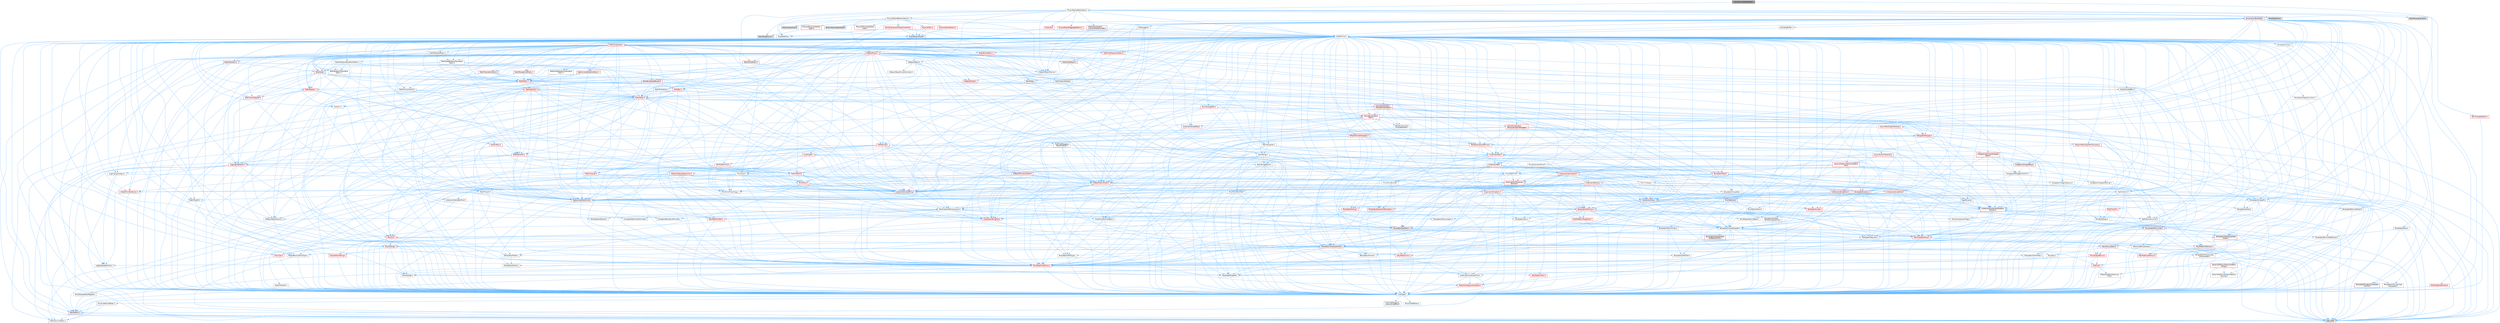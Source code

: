 digraph "ChaosDerivedDataReader.h"
{
 // INTERACTIVE_SVG=YES
 // LATEX_PDF_SIZE
  bgcolor="transparent";
  edge [fontname=Helvetica,fontsize=10,labelfontname=Helvetica,labelfontsize=10];
  node [fontname=Helvetica,fontsize=10,shape=box,height=0.2,width=0.4];
  Node1 [id="Node000001",label="ChaosDerivedDataReader.h",height=0.2,width=0.4,color="gray40", fillcolor="grey60", style="filled", fontcolor="black",tooltip=" "];
  Node1 -> Node2 [id="edge1_Node000001_Node000002",color="steelblue1",style="solid",tooltip=" "];
  Node2 [id="Node000002",label="Templates/UniquePtr.h",height=0.2,width=0.4,color="grey40", fillcolor="white", style="filled",URL="$de/d1a/UniquePtr_8h.html",tooltip=" "];
  Node2 -> Node3 [id="edge2_Node000002_Node000003",color="steelblue1",style="solid",tooltip=" "];
  Node3 [id="Node000003",label="CoreTypes.h",height=0.2,width=0.4,color="grey40", fillcolor="white", style="filled",URL="$dc/dec/CoreTypes_8h.html",tooltip=" "];
  Node3 -> Node4 [id="edge3_Node000003_Node000004",color="steelblue1",style="solid",tooltip=" "];
  Node4 [id="Node000004",label="HAL/Platform.h",height=0.2,width=0.4,color="red", fillcolor="#FFF0F0", style="filled",URL="$d9/dd0/Platform_8h.html",tooltip=" "];
  Node4 -> Node7 [id="edge4_Node000004_Node000007",color="steelblue1",style="solid",tooltip=" "];
  Node7 [id="Node000007",label="type_traits",height=0.2,width=0.4,color="grey60", fillcolor="#E0E0E0", style="filled",tooltip=" "];
  Node4 -> Node8 [id="edge5_Node000004_Node000008",color="steelblue1",style="solid",tooltip=" "];
  Node8 [id="Node000008",label="PreprocessorHelpers.h",height=0.2,width=0.4,color="grey40", fillcolor="white", style="filled",URL="$db/ddb/PreprocessorHelpers_8h.html",tooltip=" "];
  Node3 -> Node14 [id="edge6_Node000003_Node000014",color="steelblue1",style="solid",tooltip=" "];
  Node14 [id="Node000014",label="ProfilingDebugging\l/UMemoryDefines.h",height=0.2,width=0.4,color="grey40", fillcolor="white", style="filled",URL="$d2/da2/UMemoryDefines_8h.html",tooltip=" "];
  Node3 -> Node15 [id="edge7_Node000003_Node000015",color="steelblue1",style="solid",tooltip=" "];
  Node15 [id="Node000015",label="Misc/CoreMiscDefines.h",height=0.2,width=0.4,color="grey40", fillcolor="white", style="filled",URL="$da/d38/CoreMiscDefines_8h.html",tooltip=" "];
  Node15 -> Node4 [id="edge8_Node000015_Node000004",color="steelblue1",style="solid",tooltip=" "];
  Node15 -> Node8 [id="edge9_Node000015_Node000008",color="steelblue1",style="solid",tooltip=" "];
  Node3 -> Node16 [id="edge10_Node000003_Node000016",color="steelblue1",style="solid",tooltip=" "];
  Node16 [id="Node000016",label="Misc/CoreDefines.h",height=0.2,width=0.4,color="grey40", fillcolor="white", style="filled",URL="$d3/dd2/CoreDefines_8h.html",tooltip=" "];
  Node2 -> Node17 [id="edge11_Node000002_Node000017",color="steelblue1",style="solid",tooltip=" "];
  Node17 [id="Node000017",label="Templates/UnrealTemplate.h",height=0.2,width=0.4,color="grey40", fillcolor="white", style="filled",URL="$d4/d24/UnrealTemplate_8h.html",tooltip=" "];
  Node17 -> Node3 [id="edge12_Node000017_Node000003",color="steelblue1",style="solid",tooltip=" "];
  Node17 -> Node18 [id="edge13_Node000017_Node000018",color="steelblue1",style="solid",tooltip=" "];
  Node18 [id="Node000018",label="Templates/IsPointer.h",height=0.2,width=0.4,color="grey40", fillcolor="white", style="filled",URL="$d7/d05/IsPointer_8h.html",tooltip=" "];
  Node18 -> Node3 [id="edge14_Node000018_Node000003",color="steelblue1",style="solid",tooltip=" "];
  Node17 -> Node19 [id="edge15_Node000017_Node000019",color="steelblue1",style="solid",tooltip=" "];
  Node19 [id="Node000019",label="HAL/UnrealMemory.h",height=0.2,width=0.4,color="red", fillcolor="#FFF0F0", style="filled",URL="$d9/d96/UnrealMemory_8h.html",tooltip=" "];
  Node19 -> Node3 [id="edge16_Node000019_Node000003",color="steelblue1",style="solid",tooltip=" "];
  Node19 -> Node32 [id="edge17_Node000019_Node000032",color="steelblue1",style="solid",tooltip=" "];
  Node32 [id="Node000032",label="HAL/MemoryBase.h",height=0.2,width=0.4,color="red", fillcolor="#FFF0F0", style="filled",URL="$d6/d9f/MemoryBase_8h.html",tooltip=" "];
  Node32 -> Node3 [id="edge18_Node000032_Node000003",color="steelblue1",style="solid",tooltip=" "];
  Node32 -> Node33 [id="edge19_Node000032_Node000033",color="steelblue1",style="solid",tooltip=" "];
  Node33 [id="Node000033",label="HAL/PlatformAtomics.h",height=0.2,width=0.4,color="red", fillcolor="#FFF0F0", style="filled",URL="$d3/d36/PlatformAtomics_8h.html",tooltip=" "];
  Node33 -> Node3 [id="edge20_Node000033_Node000003",color="steelblue1",style="solid",tooltip=" "];
  Node32 -> Node36 [id="edge21_Node000032_Node000036",color="steelblue1",style="solid",tooltip=" "];
  Node36 [id="Node000036",label="HAL/PlatformCrt.h",height=0.2,width=0.4,color="red", fillcolor="#FFF0F0", style="filled",URL="$d8/d75/PlatformCrt_8h.html",tooltip=" "];
  Node32 -> Node44 [id="edge22_Node000032_Node000044",color="steelblue1",style="solid",tooltip=" "];
  Node44 [id="Node000044",label="Misc/Exec.h",height=0.2,width=0.4,color="grey40", fillcolor="white", style="filled",URL="$de/ddb/Exec_8h.html",tooltip=" "];
  Node44 -> Node3 [id="edge23_Node000044_Node000003",color="steelblue1",style="solid",tooltip=" "];
  Node44 -> Node45 [id="edge24_Node000044_Node000045",color="steelblue1",style="solid",tooltip=" "];
  Node45 [id="Node000045",label="Misc/AssertionMacros.h",height=0.2,width=0.4,color="red", fillcolor="#FFF0F0", style="filled",URL="$d0/dfa/AssertionMacros_8h.html",tooltip=" "];
  Node45 -> Node3 [id="edge25_Node000045_Node000003",color="steelblue1",style="solid",tooltip=" "];
  Node45 -> Node4 [id="edge26_Node000045_Node000004",color="steelblue1",style="solid",tooltip=" "];
  Node45 -> Node46 [id="edge27_Node000045_Node000046",color="steelblue1",style="solid",tooltip=" "];
  Node46 [id="Node000046",label="HAL/PlatformMisc.h",height=0.2,width=0.4,color="red", fillcolor="#FFF0F0", style="filled",URL="$d0/df5/PlatformMisc_8h.html",tooltip=" "];
  Node46 -> Node3 [id="edge28_Node000046_Node000003",color="steelblue1",style="solid",tooltip=" "];
  Node45 -> Node8 [id="edge29_Node000045_Node000008",color="steelblue1",style="solid",tooltip=" "];
  Node45 -> Node62 [id="edge30_Node000045_Node000062",color="steelblue1",style="solid",tooltip=" "];
  Node62 [id="Node000062",label="Templates/EnableIf.h",height=0.2,width=0.4,color="grey40", fillcolor="white", style="filled",URL="$d7/d60/EnableIf_8h.html",tooltip=" "];
  Node62 -> Node3 [id="edge31_Node000062_Node000003",color="steelblue1",style="solid",tooltip=" "];
  Node45 -> Node68 [id="edge32_Node000045_Node000068",color="steelblue1",style="solid",tooltip=" "];
  Node68 [id="Node000068",label="Misc/VarArgs.h",height=0.2,width=0.4,color="grey40", fillcolor="white", style="filled",URL="$d5/d6f/VarArgs_8h.html",tooltip=" "];
  Node68 -> Node3 [id="edge33_Node000068_Node000003",color="steelblue1",style="solid",tooltip=" "];
  Node32 -> Node76 [id="edge34_Node000032_Node000076",color="steelblue1",style="solid",tooltip=" "];
  Node76 [id="Node000076",label="Misc/OutputDevice.h",height=0.2,width=0.4,color="red", fillcolor="#FFF0F0", style="filled",URL="$d7/d32/OutputDevice_8h.html",tooltip=" "];
  Node76 -> Node21 [id="edge35_Node000076_Node000021",color="steelblue1",style="solid",tooltip=" "];
  Node21 [id="Node000021",label="CoreFwd.h",height=0.2,width=0.4,color="red", fillcolor="#FFF0F0", style="filled",URL="$d1/d1e/CoreFwd_8h.html",tooltip=" "];
  Node21 -> Node3 [id="edge36_Node000021_Node000003",color="steelblue1",style="solid",tooltip=" "];
  Node21 -> Node22 [id="edge37_Node000021_Node000022",color="steelblue1",style="solid",tooltip=" "];
  Node22 [id="Node000022",label="Containers/ContainersFwd.h",height=0.2,width=0.4,color="grey40", fillcolor="white", style="filled",URL="$d4/d0a/ContainersFwd_8h.html",tooltip=" "];
  Node22 -> Node4 [id="edge38_Node000022_Node000004",color="steelblue1",style="solid",tooltip=" "];
  Node22 -> Node3 [id="edge39_Node000022_Node000003",color="steelblue1",style="solid",tooltip=" "];
  Node22 -> Node23 [id="edge40_Node000022_Node000023",color="steelblue1",style="solid",tooltip=" "];
  Node23 [id="Node000023",label="Traits/IsContiguousContainer.h",height=0.2,width=0.4,color="red", fillcolor="#FFF0F0", style="filled",URL="$d5/d3c/IsContiguousContainer_8h.html",tooltip=" "];
  Node23 -> Node3 [id="edge41_Node000023_Node000003",color="steelblue1",style="solid",tooltip=" "];
  Node21 -> Node27 [id="edge42_Node000021_Node000027",color="steelblue1",style="solid",tooltip=" "];
  Node27 [id="Node000027",label="UObject/UObjectHierarchy\lFwd.h",height=0.2,width=0.4,color="grey40", fillcolor="white", style="filled",URL="$d3/d13/UObjectHierarchyFwd_8h.html",tooltip=" "];
  Node76 -> Node3 [id="edge43_Node000076_Node000003",color="steelblue1",style="solid",tooltip=" "];
  Node76 -> Node77 [id="edge44_Node000076_Node000077",color="steelblue1",style="solid",tooltip=" "];
  Node77 [id="Node000077",label="Logging/LogVerbosity.h",height=0.2,width=0.4,color="grey40", fillcolor="white", style="filled",URL="$d2/d8f/LogVerbosity_8h.html",tooltip=" "];
  Node77 -> Node3 [id="edge45_Node000077_Node000003",color="steelblue1",style="solid",tooltip=" "];
  Node76 -> Node68 [id="edge46_Node000076_Node000068",color="steelblue1",style="solid",tooltip=" "];
  Node19 -> Node87 [id="edge47_Node000019_Node000087",color="steelblue1",style="solid",tooltip=" "];
  Node87 [id="Node000087",label="HAL/PlatformMemory.h",height=0.2,width=0.4,color="red", fillcolor="#FFF0F0", style="filled",URL="$de/d68/PlatformMemory_8h.html",tooltip=" "];
  Node87 -> Node3 [id="edge48_Node000087_Node000003",color="steelblue1",style="solid",tooltip=" "];
  Node19 -> Node18 [id="edge49_Node000019_Node000018",color="steelblue1",style="solid",tooltip=" "];
  Node17 -> Node90 [id="edge50_Node000017_Node000090",color="steelblue1",style="solid",tooltip=" "];
  Node90 [id="Node000090",label="Templates/CopyQualifiers\lAndRefsFromTo.h",height=0.2,width=0.4,color="red", fillcolor="#FFF0F0", style="filled",URL="$d3/db3/CopyQualifiersAndRefsFromTo_8h.html",tooltip=" "];
  Node17 -> Node92 [id="edge51_Node000017_Node000092",color="steelblue1",style="solid",tooltip=" "];
  Node92 [id="Node000092",label="Templates/UnrealTypeTraits.h",height=0.2,width=0.4,color="red", fillcolor="#FFF0F0", style="filled",URL="$d2/d2d/UnrealTypeTraits_8h.html",tooltip=" "];
  Node92 -> Node3 [id="edge52_Node000092_Node000003",color="steelblue1",style="solid",tooltip=" "];
  Node92 -> Node18 [id="edge53_Node000092_Node000018",color="steelblue1",style="solid",tooltip=" "];
  Node92 -> Node45 [id="edge54_Node000092_Node000045",color="steelblue1",style="solid",tooltip=" "];
  Node92 -> Node83 [id="edge55_Node000092_Node000083",color="steelblue1",style="solid",tooltip=" "];
  Node83 [id="Node000083",label="Templates/AndOrNot.h",height=0.2,width=0.4,color="grey40", fillcolor="white", style="filled",URL="$db/d0a/AndOrNot_8h.html",tooltip=" "];
  Node83 -> Node3 [id="edge56_Node000083_Node000003",color="steelblue1",style="solid",tooltip=" "];
  Node92 -> Node62 [id="edge57_Node000092_Node000062",color="steelblue1",style="solid",tooltip=" "];
  Node92 -> Node93 [id="edge58_Node000092_Node000093",color="steelblue1",style="solid",tooltip=" "];
  Node93 [id="Node000093",label="Templates/IsArithmetic.h",height=0.2,width=0.4,color="grey40", fillcolor="white", style="filled",URL="$d2/d5d/IsArithmetic_8h.html",tooltip=" "];
  Node93 -> Node3 [id="edge59_Node000093_Node000003",color="steelblue1",style="solid",tooltip=" "];
  Node92 -> Node94 [id="edge60_Node000092_Node000094",color="steelblue1",style="solid",tooltip=" "];
  Node94 [id="Node000094",label="Templates/Models.h",height=0.2,width=0.4,color="grey40", fillcolor="white", style="filled",URL="$d3/d0c/Models_8h.html",tooltip=" "];
  Node94 -> Node71 [id="edge61_Node000094_Node000071",color="steelblue1",style="solid",tooltip=" "];
  Node71 [id="Node000071",label="Templates/Identity.h",height=0.2,width=0.4,color="grey40", fillcolor="white", style="filled",URL="$d0/dd5/Identity_8h.html",tooltip=" "];
  Node92 -> Node95 [id="edge62_Node000092_Node000095",color="steelblue1",style="solid",tooltip=" "];
  Node95 [id="Node000095",label="Templates/IsPODType.h",height=0.2,width=0.4,color="grey40", fillcolor="white", style="filled",URL="$d7/db1/IsPODType_8h.html",tooltip=" "];
  Node95 -> Node3 [id="edge63_Node000095_Node000003",color="steelblue1",style="solid",tooltip=" "];
  Node92 -> Node96 [id="edge64_Node000092_Node000096",color="steelblue1",style="solid",tooltip=" "];
  Node96 [id="Node000096",label="Templates/IsUECoreType.h",height=0.2,width=0.4,color="grey40", fillcolor="white", style="filled",URL="$d1/db8/IsUECoreType_8h.html",tooltip=" "];
  Node96 -> Node3 [id="edge65_Node000096_Node000003",color="steelblue1",style="solid",tooltip=" "];
  Node96 -> Node7 [id="edge66_Node000096_Node000007",color="steelblue1",style="solid",tooltip=" "];
  Node92 -> Node84 [id="edge67_Node000092_Node000084",color="steelblue1",style="solid",tooltip=" "];
  Node84 [id="Node000084",label="Templates/IsTriviallyCopy\lConstructible.h",height=0.2,width=0.4,color="grey40", fillcolor="white", style="filled",URL="$d3/d78/IsTriviallyCopyConstructible_8h.html",tooltip=" "];
  Node84 -> Node3 [id="edge68_Node000084_Node000003",color="steelblue1",style="solid",tooltip=" "];
  Node84 -> Node7 [id="edge69_Node000084_Node000007",color="steelblue1",style="solid",tooltip=" "];
  Node17 -> Node97 [id="edge70_Node000017_Node000097",color="steelblue1",style="solid",tooltip=" "];
  Node97 [id="Node000097",label="Templates/RemoveReference.h",height=0.2,width=0.4,color="grey40", fillcolor="white", style="filled",URL="$da/dbe/RemoveReference_8h.html",tooltip=" "];
  Node97 -> Node3 [id="edge71_Node000097_Node000003",color="steelblue1",style="solid",tooltip=" "];
  Node17 -> Node70 [id="edge72_Node000017_Node000070",color="steelblue1",style="solid",tooltip=" "];
  Node70 [id="Node000070",label="Templates/Requires.h",height=0.2,width=0.4,color="grey40", fillcolor="white", style="filled",URL="$dc/d96/Requires_8h.html",tooltip=" "];
  Node70 -> Node62 [id="edge73_Node000070_Node000062",color="steelblue1",style="solid",tooltip=" "];
  Node70 -> Node7 [id="edge74_Node000070_Node000007",color="steelblue1",style="solid",tooltip=" "];
  Node17 -> Node98 [id="edge75_Node000017_Node000098",color="steelblue1",style="solid",tooltip=" "];
  Node98 [id="Node000098",label="Templates/TypeCompatible\lBytes.h",height=0.2,width=0.4,color="red", fillcolor="#FFF0F0", style="filled",URL="$df/d0a/TypeCompatibleBytes_8h.html",tooltip=" "];
  Node98 -> Node3 [id="edge76_Node000098_Node000003",color="steelblue1",style="solid",tooltip=" "];
  Node98 -> Node7 [id="edge77_Node000098_Node000007",color="steelblue1",style="solid",tooltip=" "];
  Node17 -> Node71 [id="edge78_Node000017_Node000071",color="steelblue1",style="solid",tooltip=" "];
  Node17 -> Node23 [id="edge79_Node000017_Node000023",color="steelblue1",style="solid",tooltip=" "];
  Node17 -> Node99 [id="edge80_Node000017_Node000099",color="steelblue1",style="solid",tooltip=" "];
  Node99 [id="Node000099",label="Traits/UseBitwiseSwap.h",height=0.2,width=0.4,color="grey40", fillcolor="white", style="filled",URL="$db/df3/UseBitwiseSwap_8h.html",tooltip=" "];
  Node99 -> Node3 [id="edge81_Node000099_Node000003",color="steelblue1",style="solid",tooltip=" "];
  Node99 -> Node7 [id="edge82_Node000099_Node000007",color="steelblue1",style="solid",tooltip=" "];
  Node17 -> Node7 [id="edge83_Node000017_Node000007",color="steelblue1",style="solid",tooltip=" "];
  Node2 -> Node100 [id="edge84_Node000002_Node000100",color="steelblue1",style="solid",tooltip=" "];
  Node100 [id="Node000100",label="Templates/IsArray.h",height=0.2,width=0.4,color="grey40", fillcolor="white", style="filled",URL="$d8/d8d/IsArray_8h.html",tooltip=" "];
  Node100 -> Node3 [id="edge85_Node000100_Node000003",color="steelblue1",style="solid",tooltip=" "];
  Node2 -> Node101 [id="edge86_Node000002_Node000101",color="steelblue1",style="solid",tooltip=" "];
  Node101 [id="Node000101",label="Templates/RemoveExtent.h",height=0.2,width=0.4,color="grey40", fillcolor="white", style="filled",URL="$dc/de9/RemoveExtent_8h.html",tooltip=" "];
  Node101 -> Node3 [id="edge87_Node000101_Node000003",color="steelblue1",style="solid",tooltip=" "];
  Node2 -> Node70 [id="edge88_Node000002_Node000070",color="steelblue1",style="solid",tooltip=" "];
  Node2 -> Node102 [id="edge89_Node000002_Node000102",color="steelblue1",style="solid",tooltip=" "];
  Node102 [id="Node000102",label="Serialization/MemoryLayout.h",height=0.2,width=0.4,color="grey40", fillcolor="white", style="filled",URL="$d7/d66/MemoryLayout_8h.html",tooltip=" "];
  Node102 -> Node103 [id="edge90_Node000102_Node000103",color="steelblue1",style="solid",tooltip=" "];
  Node103 [id="Node000103",label="Concepts/StaticClassProvider.h",height=0.2,width=0.4,color="grey40", fillcolor="white", style="filled",URL="$dd/d83/StaticClassProvider_8h.html",tooltip=" "];
  Node102 -> Node104 [id="edge91_Node000102_Node000104",color="steelblue1",style="solid",tooltip=" "];
  Node104 [id="Node000104",label="Concepts/StaticStructProvider.h",height=0.2,width=0.4,color="grey40", fillcolor="white", style="filled",URL="$d5/d77/StaticStructProvider_8h.html",tooltip=" "];
  Node102 -> Node105 [id="edge92_Node000102_Node000105",color="steelblue1",style="solid",tooltip=" "];
  Node105 [id="Node000105",label="Containers/EnumAsByte.h",height=0.2,width=0.4,color="grey40", fillcolor="white", style="filled",URL="$d6/d9a/EnumAsByte_8h.html",tooltip=" "];
  Node105 -> Node3 [id="edge93_Node000105_Node000003",color="steelblue1",style="solid",tooltip=" "];
  Node105 -> Node95 [id="edge94_Node000105_Node000095",color="steelblue1",style="solid",tooltip=" "];
  Node105 -> Node106 [id="edge95_Node000105_Node000106",color="steelblue1",style="solid",tooltip=" "];
  Node106 [id="Node000106",label="Templates/TypeHash.h",height=0.2,width=0.4,color="red", fillcolor="#FFF0F0", style="filled",URL="$d1/d62/TypeHash_8h.html",tooltip=" "];
  Node106 -> Node3 [id="edge96_Node000106_Node000003",color="steelblue1",style="solid",tooltip=" "];
  Node106 -> Node70 [id="edge97_Node000106_Node000070",color="steelblue1",style="solid",tooltip=" "];
  Node106 -> Node107 [id="edge98_Node000106_Node000107",color="steelblue1",style="solid",tooltip=" "];
  Node107 [id="Node000107",label="Misc/Crc.h",height=0.2,width=0.4,color="red", fillcolor="#FFF0F0", style="filled",URL="$d4/dd2/Crc_8h.html",tooltip=" "];
  Node107 -> Node3 [id="edge99_Node000107_Node000003",color="steelblue1",style="solid",tooltip=" "];
  Node107 -> Node28 [id="edge100_Node000107_Node000028",color="steelblue1",style="solid",tooltip=" "];
  Node28 [id="Node000028",label="HAL/PlatformString.h",height=0.2,width=0.4,color="red", fillcolor="#FFF0F0", style="filled",URL="$db/db5/PlatformString_8h.html",tooltip=" "];
  Node28 -> Node3 [id="edge101_Node000028_Node000003",color="steelblue1",style="solid",tooltip=" "];
  Node107 -> Node45 [id="edge102_Node000107_Node000045",color="steelblue1",style="solid",tooltip=" "];
  Node107 -> Node108 [id="edge103_Node000107_Node000108",color="steelblue1",style="solid",tooltip=" "];
  Node108 [id="Node000108",label="Misc/CString.h",height=0.2,width=0.4,color="red", fillcolor="#FFF0F0", style="filled",URL="$d2/d49/CString_8h.html",tooltip=" "];
  Node108 -> Node3 [id="edge104_Node000108_Node000003",color="steelblue1",style="solid",tooltip=" "];
  Node108 -> Node36 [id="edge105_Node000108_Node000036",color="steelblue1",style="solid",tooltip=" "];
  Node108 -> Node28 [id="edge106_Node000108_Node000028",color="steelblue1",style="solid",tooltip=" "];
  Node108 -> Node45 [id="edge107_Node000108_Node000045",color="steelblue1",style="solid",tooltip=" "];
  Node108 -> Node109 [id="edge108_Node000108_Node000109",color="steelblue1",style="solid",tooltip=" "];
  Node109 [id="Node000109",label="Misc/Char.h",height=0.2,width=0.4,color="red", fillcolor="#FFF0F0", style="filled",URL="$d0/d58/Char_8h.html",tooltip=" "];
  Node109 -> Node3 [id="edge109_Node000109_Node000003",color="steelblue1",style="solid",tooltip=" "];
  Node109 -> Node7 [id="edge110_Node000109_Node000007",color="steelblue1",style="solid",tooltip=" "];
  Node108 -> Node68 [id="edge111_Node000108_Node000068",color="steelblue1",style="solid",tooltip=" "];
  Node107 -> Node109 [id="edge112_Node000107_Node000109",color="steelblue1",style="solid",tooltip=" "];
  Node107 -> Node92 [id="edge113_Node000107_Node000092",color="steelblue1",style="solid",tooltip=" "];
  Node106 -> Node7 [id="edge114_Node000106_Node000007",color="steelblue1",style="solid",tooltip=" "];
  Node102 -> Node48 [id="edge115_Node000102_Node000048",color="steelblue1",style="solid",tooltip=" "];
  Node48 [id="Node000048",label="Containers/StringFwd.h",height=0.2,width=0.4,color="red", fillcolor="#FFF0F0", style="filled",URL="$df/d37/StringFwd_8h.html",tooltip=" "];
  Node48 -> Node3 [id="edge116_Node000048_Node000003",color="steelblue1",style="solid",tooltip=" "];
  Node48 -> Node23 [id="edge117_Node000048_Node000023",color="steelblue1",style="solid",tooltip=" "];
  Node102 -> Node19 [id="edge118_Node000102_Node000019",color="steelblue1",style="solid",tooltip=" "];
  Node102 -> Node113 [id="edge119_Node000102_Node000113",color="steelblue1",style="solid",tooltip=" "];
  Node113 [id="Node000113",label="Misc/DelayedAutoRegister.h",height=0.2,width=0.4,color="grey40", fillcolor="white", style="filled",URL="$d1/dda/DelayedAutoRegister_8h.html",tooltip=" "];
  Node113 -> Node4 [id="edge120_Node000113_Node000004",color="steelblue1",style="solid",tooltip=" "];
  Node102 -> Node62 [id="edge121_Node000102_Node000062",color="steelblue1",style="solid",tooltip=" "];
  Node102 -> Node114 [id="edge122_Node000102_Node000114",color="steelblue1",style="solid",tooltip=" "];
  Node114 [id="Node000114",label="Templates/IsAbstract.h",height=0.2,width=0.4,color="grey40", fillcolor="white", style="filled",URL="$d8/db7/IsAbstract_8h.html",tooltip=" "];
  Node102 -> Node115 [id="edge123_Node000102_Node000115",color="steelblue1",style="solid",tooltip=" "];
  Node115 [id="Node000115",label="Templates/IsPolymorphic.h",height=0.2,width=0.4,color="grey40", fillcolor="white", style="filled",URL="$dc/d20/IsPolymorphic_8h.html",tooltip=" "];
  Node102 -> Node94 [id="edge124_Node000102_Node000094",color="steelblue1",style="solid",tooltip=" "];
  Node102 -> Node17 [id="edge125_Node000102_Node000017",color="steelblue1",style="solid",tooltip=" "];
  Node2 -> Node7 [id="edge126_Node000002_Node000007",color="steelblue1",style="solid",tooltip=" "];
  Node1 -> Node116 [id="edge127_Node000001_Node000116",color="steelblue1",style="solid",tooltip=" "];
  Node116 [id="Node000116",label="PhysicsEngine/BodySetup.h",height=0.2,width=0.4,color="grey40", fillcolor="white", style="filled",URL="$d8/d7b/BodySetup_8h.html",tooltip=" "];
  Node116 -> Node117 [id="edge128_Node000116_Node000117",color="steelblue1",style="solid",tooltip=" "];
  Node117 [id="Node000117",label="CoreMinimal.h",height=0.2,width=0.4,color="grey40", fillcolor="white", style="filled",URL="$d7/d67/CoreMinimal_8h.html",tooltip=" "];
  Node117 -> Node3 [id="edge129_Node000117_Node000003",color="steelblue1",style="solid",tooltip=" "];
  Node117 -> Node21 [id="edge130_Node000117_Node000021",color="steelblue1",style="solid",tooltip=" "];
  Node117 -> Node27 [id="edge131_Node000117_Node000027",color="steelblue1",style="solid",tooltip=" "];
  Node117 -> Node22 [id="edge132_Node000117_Node000022",color="steelblue1",style="solid",tooltip=" "];
  Node117 -> Node68 [id="edge133_Node000117_Node000068",color="steelblue1",style="solid",tooltip=" "];
  Node117 -> Node77 [id="edge134_Node000117_Node000077",color="steelblue1",style="solid",tooltip=" "];
  Node117 -> Node76 [id="edge135_Node000117_Node000076",color="steelblue1",style="solid",tooltip=" "];
  Node117 -> Node36 [id="edge136_Node000117_Node000036",color="steelblue1",style="solid",tooltip=" "];
  Node117 -> Node46 [id="edge137_Node000117_Node000046",color="steelblue1",style="solid",tooltip=" "];
  Node117 -> Node45 [id="edge138_Node000117_Node000045",color="steelblue1",style="solid",tooltip=" "];
  Node117 -> Node18 [id="edge139_Node000117_Node000018",color="steelblue1",style="solid",tooltip=" "];
  Node117 -> Node87 [id="edge140_Node000117_Node000087",color="steelblue1",style="solid",tooltip=" "];
  Node117 -> Node33 [id="edge141_Node000117_Node000033",color="steelblue1",style="solid",tooltip=" "];
  Node117 -> Node44 [id="edge142_Node000117_Node000044",color="steelblue1",style="solid",tooltip=" "];
  Node117 -> Node32 [id="edge143_Node000117_Node000032",color="steelblue1",style="solid",tooltip=" "];
  Node117 -> Node19 [id="edge144_Node000117_Node000019",color="steelblue1",style="solid",tooltip=" "];
  Node117 -> Node93 [id="edge145_Node000117_Node000093",color="steelblue1",style="solid",tooltip=" "];
  Node117 -> Node83 [id="edge146_Node000117_Node000083",color="steelblue1",style="solid",tooltip=" "];
  Node117 -> Node95 [id="edge147_Node000117_Node000095",color="steelblue1",style="solid",tooltip=" "];
  Node117 -> Node96 [id="edge148_Node000117_Node000096",color="steelblue1",style="solid",tooltip=" "];
  Node117 -> Node84 [id="edge149_Node000117_Node000084",color="steelblue1",style="solid",tooltip=" "];
  Node117 -> Node92 [id="edge150_Node000117_Node000092",color="steelblue1",style="solid",tooltip=" "];
  Node117 -> Node62 [id="edge151_Node000117_Node000062",color="steelblue1",style="solid",tooltip=" "];
  Node117 -> Node97 [id="edge152_Node000117_Node000097",color="steelblue1",style="solid",tooltip=" "];
  Node117 -> Node118 [id="edge153_Node000117_Node000118",color="steelblue1",style="solid",tooltip=" "];
  Node118 [id="Node000118",label="Templates/IntegralConstant.h",height=0.2,width=0.4,color="grey40", fillcolor="white", style="filled",URL="$db/d1b/IntegralConstant_8h.html",tooltip=" "];
  Node118 -> Node3 [id="edge154_Node000118_Node000003",color="steelblue1",style="solid",tooltip=" "];
  Node117 -> Node119 [id="edge155_Node000117_Node000119",color="steelblue1",style="solid",tooltip=" "];
  Node119 [id="Node000119",label="Templates/IsClass.h",height=0.2,width=0.4,color="grey40", fillcolor="white", style="filled",URL="$db/dcb/IsClass_8h.html",tooltip=" "];
  Node119 -> Node3 [id="edge156_Node000119_Node000003",color="steelblue1",style="solid",tooltip=" "];
  Node117 -> Node98 [id="edge157_Node000117_Node000098",color="steelblue1",style="solid",tooltip=" "];
  Node117 -> Node23 [id="edge158_Node000117_Node000023",color="steelblue1",style="solid",tooltip=" "];
  Node117 -> Node17 [id="edge159_Node000117_Node000017",color="steelblue1",style="solid",tooltip=" "];
  Node117 -> Node51 [id="edge160_Node000117_Node000051",color="steelblue1",style="solid",tooltip=" "];
  Node51 [id="Node000051",label="Math/NumericLimits.h",height=0.2,width=0.4,color="grey40", fillcolor="white", style="filled",URL="$df/d1b/NumericLimits_8h.html",tooltip=" "];
  Node51 -> Node3 [id="edge161_Node000051_Node000003",color="steelblue1",style="solid",tooltip=" "];
  Node117 -> Node120 [id="edge162_Node000117_Node000120",color="steelblue1",style="solid",tooltip=" "];
  Node120 [id="Node000120",label="HAL/PlatformMath.h",height=0.2,width=0.4,color="red", fillcolor="#FFF0F0", style="filled",URL="$dc/d53/PlatformMath_8h.html",tooltip=" "];
  Node120 -> Node3 [id="edge163_Node000120_Node000003",color="steelblue1",style="solid",tooltip=" "];
  Node117 -> Node85 [id="edge164_Node000117_Node000085",color="steelblue1",style="solid",tooltip=" "];
  Node85 [id="Node000085",label="Templates/IsTriviallyCopy\lAssignable.h",height=0.2,width=0.4,color="grey40", fillcolor="white", style="filled",URL="$d2/df2/IsTriviallyCopyAssignable_8h.html",tooltip=" "];
  Node85 -> Node3 [id="edge165_Node000085_Node000003",color="steelblue1",style="solid",tooltip=" "];
  Node85 -> Node7 [id="edge166_Node000085_Node000007",color="steelblue1",style="solid",tooltip=" "];
  Node117 -> Node128 [id="edge167_Node000117_Node000128",color="steelblue1",style="solid",tooltip=" "];
  Node128 [id="Node000128",label="Templates/MemoryOps.h",height=0.2,width=0.4,color="red", fillcolor="#FFF0F0", style="filled",URL="$db/dea/MemoryOps_8h.html",tooltip=" "];
  Node128 -> Node3 [id="edge168_Node000128_Node000003",color="steelblue1",style="solid",tooltip=" "];
  Node128 -> Node19 [id="edge169_Node000128_Node000019",color="steelblue1",style="solid",tooltip=" "];
  Node128 -> Node85 [id="edge170_Node000128_Node000085",color="steelblue1",style="solid",tooltip=" "];
  Node128 -> Node84 [id="edge171_Node000128_Node000084",color="steelblue1",style="solid",tooltip=" "];
  Node128 -> Node70 [id="edge172_Node000128_Node000070",color="steelblue1",style="solid",tooltip=" "];
  Node128 -> Node92 [id="edge173_Node000128_Node000092",color="steelblue1",style="solid",tooltip=" "];
  Node128 -> Node99 [id="edge174_Node000128_Node000099",color="steelblue1",style="solid",tooltip=" "];
  Node128 -> Node7 [id="edge175_Node000128_Node000007",color="steelblue1",style="solid",tooltip=" "];
  Node117 -> Node129 [id="edge176_Node000117_Node000129",color="steelblue1",style="solid",tooltip=" "];
  Node129 [id="Node000129",label="Containers/ContainerAllocation\lPolicies.h",height=0.2,width=0.4,color="red", fillcolor="#FFF0F0", style="filled",URL="$d7/dff/ContainerAllocationPolicies_8h.html",tooltip=" "];
  Node129 -> Node3 [id="edge177_Node000129_Node000003",color="steelblue1",style="solid",tooltip=" "];
  Node129 -> Node129 [id="edge178_Node000129_Node000129",color="steelblue1",style="solid",tooltip=" "];
  Node129 -> Node120 [id="edge179_Node000129_Node000120",color="steelblue1",style="solid",tooltip=" "];
  Node129 -> Node19 [id="edge180_Node000129_Node000019",color="steelblue1",style="solid",tooltip=" "];
  Node129 -> Node51 [id="edge181_Node000129_Node000051",color="steelblue1",style="solid",tooltip=" "];
  Node129 -> Node45 [id="edge182_Node000129_Node000045",color="steelblue1",style="solid",tooltip=" "];
  Node129 -> Node115 [id="edge183_Node000129_Node000115",color="steelblue1",style="solid",tooltip=" "];
  Node129 -> Node128 [id="edge184_Node000129_Node000128",color="steelblue1",style="solid",tooltip=" "];
  Node129 -> Node98 [id="edge185_Node000129_Node000098",color="steelblue1",style="solid",tooltip=" "];
  Node129 -> Node7 [id="edge186_Node000129_Node000007",color="steelblue1",style="solid",tooltip=" "];
  Node117 -> Node131 [id="edge187_Node000117_Node000131",color="steelblue1",style="solid",tooltip=" "];
  Node131 [id="Node000131",label="Templates/IsEnumClass.h",height=0.2,width=0.4,color="grey40", fillcolor="white", style="filled",URL="$d7/d15/IsEnumClass_8h.html",tooltip=" "];
  Node131 -> Node3 [id="edge188_Node000131_Node000003",color="steelblue1",style="solid",tooltip=" "];
  Node131 -> Node83 [id="edge189_Node000131_Node000083",color="steelblue1",style="solid",tooltip=" "];
  Node117 -> Node132 [id="edge190_Node000117_Node000132",color="steelblue1",style="solid",tooltip=" "];
  Node132 [id="Node000132",label="HAL/PlatformProperties.h",height=0.2,width=0.4,color="red", fillcolor="#FFF0F0", style="filled",URL="$d9/db0/PlatformProperties_8h.html",tooltip=" "];
  Node132 -> Node3 [id="edge191_Node000132_Node000003",color="steelblue1",style="solid",tooltip=" "];
  Node117 -> Node135 [id="edge192_Node000117_Node000135",color="steelblue1",style="solid",tooltip=" "];
  Node135 [id="Node000135",label="Misc/EngineVersionBase.h",height=0.2,width=0.4,color="grey40", fillcolor="white", style="filled",URL="$d5/d2b/EngineVersionBase_8h.html",tooltip=" "];
  Node135 -> Node3 [id="edge193_Node000135_Node000003",color="steelblue1",style="solid",tooltip=" "];
  Node117 -> Node136 [id="edge194_Node000117_Node000136",color="steelblue1",style="solid",tooltip=" "];
  Node136 [id="Node000136",label="Internationalization\l/TextNamespaceFwd.h",height=0.2,width=0.4,color="grey40", fillcolor="white", style="filled",URL="$d8/d97/TextNamespaceFwd_8h.html",tooltip=" "];
  Node136 -> Node3 [id="edge195_Node000136_Node000003",color="steelblue1",style="solid",tooltip=" "];
  Node117 -> Node137 [id="edge196_Node000117_Node000137",color="steelblue1",style="solid",tooltip=" "];
  Node137 [id="Node000137",label="Serialization/Archive.h",height=0.2,width=0.4,color="red", fillcolor="#FFF0F0", style="filled",URL="$d7/d3b/Archive_8h.html",tooltip=" "];
  Node137 -> Node21 [id="edge197_Node000137_Node000021",color="steelblue1",style="solid",tooltip=" "];
  Node137 -> Node3 [id="edge198_Node000137_Node000003",color="steelblue1",style="solid",tooltip=" "];
  Node137 -> Node132 [id="edge199_Node000137_Node000132",color="steelblue1",style="solid",tooltip=" "];
  Node137 -> Node136 [id="edge200_Node000137_Node000136",color="steelblue1",style="solid",tooltip=" "];
  Node137 -> Node45 [id="edge201_Node000137_Node000045",color="steelblue1",style="solid",tooltip=" "];
  Node137 -> Node52 [id="edge202_Node000137_Node000052",color="steelblue1",style="solid",tooltip=" "];
  Node52 [id="Node000052",label="Misc/CompressionFlags.h",height=0.2,width=0.4,color="grey40", fillcolor="white", style="filled",URL="$d9/d76/CompressionFlags_8h.html",tooltip=" "];
  Node137 -> Node135 [id="edge203_Node000137_Node000135",color="steelblue1",style="solid",tooltip=" "];
  Node137 -> Node68 [id="edge204_Node000137_Node000068",color="steelblue1",style="solid",tooltip=" "];
  Node137 -> Node62 [id="edge205_Node000137_Node000062",color="steelblue1",style="solid",tooltip=" "];
  Node137 -> Node131 [id="edge206_Node000137_Node000131",color="steelblue1",style="solid",tooltip=" "];
  Node137 -> Node17 [id="edge207_Node000137_Node000017",color="steelblue1",style="solid",tooltip=" "];
  Node137 -> Node140 [id="edge208_Node000137_Node000140",color="steelblue1",style="solid",tooltip=" "];
  Node140 [id="Node000140",label="UObject/ObjectVersion.h",height=0.2,width=0.4,color="grey40", fillcolor="white", style="filled",URL="$da/d63/ObjectVersion_8h.html",tooltip=" "];
  Node140 -> Node3 [id="edge209_Node000140_Node000003",color="steelblue1",style="solid",tooltip=" "];
  Node117 -> Node141 [id="edge210_Node000117_Node000141",color="steelblue1",style="solid",tooltip=" "];
  Node141 [id="Node000141",label="Templates/Less.h",height=0.2,width=0.4,color="grey40", fillcolor="white", style="filled",URL="$de/dc8/Less_8h.html",tooltip=" "];
  Node141 -> Node3 [id="edge211_Node000141_Node000003",color="steelblue1",style="solid",tooltip=" "];
  Node141 -> Node17 [id="edge212_Node000141_Node000017",color="steelblue1",style="solid",tooltip=" "];
  Node117 -> Node142 [id="edge213_Node000117_Node000142",color="steelblue1",style="solid",tooltip=" "];
  Node142 [id="Node000142",label="Templates/Sorting.h",height=0.2,width=0.4,color="red", fillcolor="#FFF0F0", style="filled",URL="$d3/d9e/Sorting_8h.html",tooltip=" "];
  Node142 -> Node3 [id="edge214_Node000142_Node000003",color="steelblue1",style="solid",tooltip=" "];
  Node142 -> Node120 [id="edge215_Node000142_Node000120",color="steelblue1",style="solid",tooltip=" "];
  Node142 -> Node141 [id="edge216_Node000142_Node000141",color="steelblue1",style="solid",tooltip=" "];
  Node117 -> Node109 [id="edge217_Node000117_Node000109",color="steelblue1",style="solid",tooltip=" "];
  Node117 -> Node153 [id="edge218_Node000117_Node000153",color="steelblue1",style="solid",tooltip=" "];
  Node153 [id="Node000153",label="GenericPlatform/GenericPlatform\lStricmp.h",height=0.2,width=0.4,color="grey40", fillcolor="white", style="filled",URL="$d2/d86/GenericPlatformStricmp_8h.html",tooltip=" "];
  Node153 -> Node3 [id="edge219_Node000153_Node000003",color="steelblue1",style="solid",tooltip=" "];
  Node117 -> Node154 [id="edge220_Node000117_Node000154",color="steelblue1",style="solid",tooltip=" "];
  Node154 [id="Node000154",label="GenericPlatform/GenericPlatform\lString.h",height=0.2,width=0.4,color="red", fillcolor="#FFF0F0", style="filled",URL="$dd/d20/GenericPlatformString_8h.html",tooltip=" "];
  Node154 -> Node3 [id="edge221_Node000154_Node000003",color="steelblue1",style="solid",tooltip=" "];
  Node154 -> Node153 [id="edge222_Node000154_Node000153",color="steelblue1",style="solid",tooltip=" "];
  Node154 -> Node62 [id="edge223_Node000154_Node000062",color="steelblue1",style="solid",tooltip=" "];
  Node154 -> Node7 [id="edge224_Node000154_Node000007",color="steelblue1",style="solid",tooltip=" "];
  Node117 -> Node28 [id="edge225_Node000117_Node000028",color="steelblue1",style="solid",tooltip=" "];
  Node117 -> Node108 [id="edge226_Node000117_Node000108",color="steelblue1",style="solid",tooltip=" "];
  Node117 -> Node107 [id="edge227_Node000117_Node000107",color="steelblue1",style="solid",tooltip=" "];
  Node117 -> Node152 [id="edge228_Node000117_Node000152",color="steelblue1",style="solid",tooltip=" "];
  Node152 [id="Node000152",label="Math/UnrealMathUtility.h",height=0.2,width=0.4,color="red", fillcolor="#FFF0F0", style="filled",URL="$db/db8/UnrealMathUtility_8h.html",tooltip=" "];
  Node152 -> Node3 [id="edge229_Node000152_Node000003",color="steelblue1",style="solid",tooltip=" "];
  Node152 -> Node45 [id="edge230_Node000152_Node000045",color="steelblue1",style="solid",tooltip=" "];
  Node152 -> Node120 [id="edge231_Node000152_Node000120",color="steelblue1",style="solid",tooltip=" "];
  Node152 -> Node71 [id="edge232_Node000152_Node000071",color="steelblue1",style="solid",tooltip=" "];
  Node152 -> Node70 [id="edge233_Node000152_Node000070",color="steelblue1",style="solid",tooltip=" "];
  Node117 -> Node157 [id="edge234_Node000117_Node000157",color="steelblue1",style="solid",tooltip=" "];
  Node157 [id="Node000157",label="Containers/UnrealString.h",height=0.2,width=0.4,color="red", fillcolor="#FFF0F0", style="filled",URL="$d5/dba/UnrealString_8h.html",tooltip=" "];
  Node117 -> Node161 [id="edge235_Node000117_Node000161",color="steelblue1",style="solid",tooltip=" "];
  Node161 [id="Node000161",label="Containers/Array.h",height=0.2,width=0.4,color="red", fillcolor="#FFF0F0", style="filled",URL="$df/dd0/Array_8h.html",tooltip=" "];
  Node161 -> Node3 [id="edge236_Node000161_Node000003",color="steelblue1",style="solid",tooltip=" "];
  Node161 -> Node45 [id="edge237_Node000161_Node000045",color="steelblue1",style="solid",tooltip=" "];
  Node161 -> Node19 [id="edge238_Node000161_Node000019",color="steelblue1",style="solid",tooltip=" "];
  Node161 -> Node92 [id="edge239_Node000161_Node000092",color="steelblue1",style="solid",tooltip=" "];
  Node161 -> Node17 [id="edge240_Node000161_Node000017",color="steelblue1",style="solid",tooltip=" "];
  Node161 -> Node129 [id="edge241_Node000161_Node000129",color="steelblue1",style="solid",tooltip=" "];
  Node161 -> Node137 [id="edge242_Node000161_Node000137",color="steelblue1",style="solid",tooltip=" "];
  Node161 -> Node145 [id="edge243_Node000161_Node000145",color="steelblue1",style="solid",tooltip=" "];
  Node145 [id="Node000145",label="Templates/Invoke.h",height=0.2,width=0.4,color="red", fillcolor="#FFF0F0", style="filled",URL="$d7/deb/Invoke_8h.html",tooltip=" "];
  Node145 -> Node3 [id="edge244_Node000145_Node000003",color="steelblue1",style="solid",tooltip=" "];
  Node145 -> Node17 [id="edge245_Node000145_Node000017",color="steelblue1",style="solid",tooltip=" "];
  Node145 -> Node7 [id="edge246_Node000145_Node000007",color="steelblue1",style="solid",tooltip=" "];
  Node161 -> Node141 [id="edge247_Node000161_Node000141",color="steelblue1",style="solid",tooltip=" "];
  Node161 -> Node70 [id="edge248_Node000161_Node000070",color="steelblue1",style="solid",tooltip=" "];
  Node161 -> Node142 [id="edge249_Node000161_Node000142",color="steelblue1",style="solid",tooltip=" "];
  Node161 -> Node176 [id="edge250_Node000161_Node000176",color="steelblue1",style="solid",tooltip=" "];
  Node176 [id="Node000176",label="Templates/AlignmentTemplates.h",height=0.2,width=0.4,color="red", fillcolor="#FFF0F0", style="filled",URL="$dd/d32/AlignmentTemplates_8h.html",tooltip=" "];
  Node176 -> Node3 [id="edge251_Node000176_Node000003",color="steelblue1",style="solid",tooltip=" "];
  Node176 -> Node18 [id="edge252_Node000176_Node000018",color="steelblue1",style="solid",tooltip=" "];
  Node161 -> Node7 [id="edge253_Node000161_Node000007",color="steelblue1",style="solid",tooltip=" "];
  Node117 -> Node177 [id="edge254_Node000117_Node000177",color="steelblue1",style="solid",tooltip=" "];
  Node177 [id="Node000177",label="Misc/FrameNumber.h",height=0.2,width=0.4,color="grey40", fillcolor="white", style="filled",URL="$dd/dbd/FrameNumber_8h.html",tooltip=" "];
  Node177 -> Node3 [id="edge255_Node000177_Node000003",color="steelblue1",style="solid",tooltip=" "];
  Node177 -> Node51 [id="edge256_Node000177_Node000051",color="steelblue1",style="solid",tooltip=" "];
  Node177 -> Node152 [id="edge257_Node000177_Node000152",color="steelblue1",style="solid",tooltip=" "];
  Node177 -> Node62 [id="edge258_Node000177_Node000062",color="steelblue1",style="solid",tooltip=" "];
  Node177 -> Node92 [id="edge259_Node000177_Node000092",color="steelblue1",style="solid",tooltip=" "];
  Node117 -> Node178 [id="edge260_Node000117_Node000178",color="steelblue1",style="solid",tooltip=" "];
  Node178 [id="Node000178",label="Misc/Timespan.h",height=0.2,width=0.4,color="grey40", fillcolor="white", style="filled",URL="$da/dd9/Timespan_8h.html",tooltip=" "];
  Node178 -> Node3 [id="edge261_Node000178_Node000003",color="steelblue1",style="solid",tooltip=" "];
  Node178 -> Node179 [id="edge262_Node000178_Node000179",color="steelblue1",style="solid",tooltip=" "];
  Node179 [id="Node000179",label="Math/Interval.h",height=0.2,width=0.4,color="grey40", fillcolor="white", style="filled",URL="$d1/d55/Interval_8h.html",tooltip=" "];
  Node179 -> Node3 [id="edge263_Node000179_Node000003",color="steelblue1",style="solid",tooltip=" "];
  Node179 -> Node93 [id="edge264_Node000179_Node000093",color="steelblue1",style="solid",tooltip=" "];
  Node179 -> Node92 [id="edge265_Node000179_Node000092",color="steelblue1",style="solid",tooltip=" "];
  Node179 -> Node51 [id="edge266_Node000179_Node000051",color="steelblue1",style="solid",tooltip=" "];
  Node179 -> Node152 [id="edge267_Node000179_Node000152",color="steelblue1",style="solid",tooltip=" "];
  Node178 -> Node152 [id="edge268_Node000178_Node000152",color="steelblue1",style="solid",tooltip=" "];
  Node178 -> Node45 [id="edge269_Node000178_Node000045",color="steelblue1",style="solid",tooltip=" "];
  Node117 -> Node180 [id="edge270_Node000117_Node000180",color="steelblue1",style="solid",tooltip=" "];
  Node180 [id="Node000180",label="Containers/StringConv.h",height=0.2,width=0.4,color="red", fillcolor="#FFF0F0", style="filled",URL="$d3/ddf/StringConv_8h.html",tooltip=" "];
  Node180 -> Node3 [id="edge271_Node000180_Node000003",color="steelblue1",style="solid",tooltip=" "];
  Node180 -> Node45 [id="edge272_Node000180_Node000045",color="steelblue1",style="solid",tooltip=" "];
  Node180 -> Node129 [id="edge273_Node000180_Node000129",color="steelblue1",style="solid",tooltip=" "];
  Node180 -> Node161 [id="edge274_Node000180_Node000161",color="steelblue1",style="solid",tooltip=" "];
  Node180 -> Node108 [id="edge275_Node000180_Node000108",color="steelblue1",style="solid",tooltip=" "];
  Node180 -> Node100 [id="edge276_Node000180_Node000100",color="steelblue1",style="solid",tooltip=" "];
  Node180 -> Node17 [id="edge277_Node000180_Node000017",color="steelblue1",style="solid",tooltip=" "];
  Node180 -> Node92 [id="edge278_Node000180_Node000092",color="steelblue1",style="solid",tooltip=" "];
  Node180 -> Node23 [id="edge279_Node000180_Node000023",color="steelblue1",style="solid",tooltip=" "];
  Node180 -> Node7 [id="edge280_Node000180_Node000007",color="steelblue1",style="solid",tooltip=" "];
  Node117 -> Node181 [id="edge281_Node000117_Node000181",color="steelblue1",style="solid",tooltip=" "];
  Node181 [id="Node000181",label="UObject/UnrealNames.h",height=0.2,width=0.4,color="red", fillcolor="#FFF0F0", style="filled",URL="$d8/db1/UnrealNames_8h.html",tooltip=" "];
  Node181 -> Node3 [id="edge282_Node000181_Node000003",color="steelblue1",style="solid",tooltip=" "];
  Node117 -> Node183 [id="edge283_Node000117_Node000183",color="steelblue1",style="solid",tooltip=" "];
  Node183 [id="Node000183",label="UObject/NameTypes.h",height=0.2,width=0.4,color="red", fillcolor="#FFF0F0", style="filled",URL="$d6/d35/NameTypes_8h.html",tooltip=" "];
  Node183 -> Node3 [id="edge284_Node000183_Node000003",color="steelblue1",style="solid",tooltip=" "];
  Node183 -> Node45 [id="edge285_Node000183_Node000045",color="steelblue1",style="solid",tooltip=" "];
  Node183 -> Node19 [id="edge286_Node000183_Node000019",color="steelblue1",style="solid",tooltip=" "];
  Node183 -> Node92 [id="edge287_Node000183_Node000092",color="steelblue1",style="solid",tooltip=" "];
  Node183 -> Node17 [id="edge288_Node000183_Node000017",color="steelblue1",style="solid",tooltip=" "];
  Node183 -> Node157 [id="edge289_Node000183_Node000157",color="steelblue1",style="solid",tooltip=" "];
  Node183 -> Node180 [id="edge290_Node000183_Node000180",color="steelblue1",style="solid",tooltip=" "];
  Node183 -> Node48 [id="edge291_Node000183_Node000048",color="steelblue1",style="solid",tooltip=" "];
  Node183 -> Node181 [id="edge292_Node000183_Node000181",color="steelblue1",style="solid",tooltip=" "];
  Node183 -> Node102 [id="edge293_Node000183_Node000102",color="steelblue1",style="solid",tooltip=" "];
  Node117 -> Node191 [id="edge294_Node000117_Node000191",color="steelblue1",style="solid",tooltip=" "];
  Node191 [id="Node000191",label="Misc/Parse.h",height=0.2,width=0.4,color="red", fillcolor="#FFF0F0", style="filled",URL="$dc/d71/Parse_8h.html",tooltip=" "];
  Node191 -> Node48 [id="edge295_Node000191_Node000048",color="steelblue1",style="solid",tooltip=" "];
  Node191 -> Node157 [id="edge296_Node000191_Node000157",color="steelblue1",style="solid",tooltip=" "];
  Node191 -> Node3 [id="edge297_Node000191_Node000003",color="steelblue1",style="solid",tooltip=" "];
  Node191 -> Node36 [id="edge298_Node000191_Node000036",color="steelblue1",style="solid",tooltip=" "];
  Node191 -> Node53 [id="edge299_Node000191_Node000053",color="steelblue1",style="solid",tooltip=" "];
  Node53 [id="Node000053",label="Misc/EnumClassFlags.h",height=0.2,width=0.4,color="grey40", fillcolor="white", style="filled",URL="$d8/de7/EnumClassFlags_8h.html",tooltip=" "];
  Node191 -> Node192 [id="edge300_Node000191_Node000192",color="steelblue1",style="solid",tooltip=" "];
  Node192 [id="Node000192",label="Templates/Function.h",height=0.2,width=0.4,color="red", fillcolor="#FFF0F0", style="filled",URL="$df/df5/Function_8h.html",tooltip=" "];
  Node192 -> Node3 [id="edge301_Node000192_Node000003",color="steelblue1",style="solid",tooltip=" "];
  Node192 -> Node45 [id="edge302_Node000192_Node000045",color="steelblue1",style="solid",tooltip=" "];
  Node192 -> Node19 [id="edge303_Node000192_Node000019",color="steelblue1",style="solid",tooltip=" "];
  Node192 -> Node92 [id="edge304_Node000192_Node000092",color="steelblue1",style="solid",tooltip=" "];
  Node192 -> Node145 [id="edge305_Node000192_Node000145",color="steelblue1",style="solid",tooltip=" "];
  Node192 -> Node17 [id="edge306_Node000192_Node000017",color="steelblue1",style="solid",tooltip=" "];
  Node192 -> Node70 [id="edge307_Node000192_Node000070",color="steelblue1",style="solid",tooltip=" "];
  Node192 -> Node152 [id="edge308_Node000192_Node000152",color="steelblue1",style="solid",tooltip=" "];
  Node192 -> Node7 [id="edge309_Node000192_Node000007",color="steelblue1",style="solid",tooltip=" "];
  Node117 -> Node176 [id="edge310_Node000117_Node000176",color="steelblue1",style="solid",tooltip=" "];
  Node117 -> Node194 [id="edge311_Node000117_Node000194",color="steelblue1",style="solid",tooltip=" "];
  Node194 [id="Node000194",label="Misc/StructBuilder.h",height=0.2,width=0.4,color="grey40", fillcolor="white", style="filled",URL="$d9/db3/StructBuilder_8h.html",tooltip=" "];
  Node194 -> Node3 [id="edge312_Node000194_Node000003",color="steelblue1",style="solid",tooltip=" "];
  Node194 -> Node152 [id="edge313_Node000194_Node000152",color="steelblue1",style="solid",tooltip=" "];
  Node194 -> Node176 [id="edge314_Node000194_Node000176",color="steelblue1",style="solid",tooltip=" "];
  Node117 -> Node122 [id="edge315_Node000117_Node000122",color="steelblue1",style="solid",tooltip=" "];
  Node122 [id="Node000122",label="Templates/Decay.h",height=0.2,width=0.4,color="grey40", fillcolor="white", style="filled",URL="$dd/d0f/Decay_8h.html",tooltip=" "];
  Node122 -> Node3 [id="edge316_Node000122_Node000003",color="steelblue1",style="solid",tooltip=" "];
  Node122 -> Node97 [id="edge317_Node000122_Node000097",color="steelblue1",style="solid",tooltip=" "];
  Node122 -> Node7 [id="edge318_Node000122_Node000007",color="steelblue1",style="solid",tooltip=" "];
  Node117 -> Node195 [id="edge319_Node000117_Node000195",color="steelblue1",style="solid",tooltip=" "];
  Node195 [id="Node000195",label="Templates/PointerIsConvertible\lFromTo.h",height=0.2,width=0.4,color="red", fillcolor="#FFF0F0", style="filled",URL="$d6/d65/PointerIsConvertibleFromTo_8h.html",tooltip=" "];
  Node195 -> Node3 [id="edge320_Node000195_Node000003",color="steelblue1",style="solid",tooltip=" "];
  Node195 -> Node7 [id="edge321_Node000195_Node000007",color="steelblue1",style="solid",tooltip=" "];
  Node117 -> Node145 [id="edge322_Node000117_Node000145",color="steelblue1",style="solid",tooltip=" "];
  Node117 -> Node192 [id="edge323_Node000117_Node000192",color="steelblue1",style="solid",tooltip=" "];
  Node117 -> Node106 [id="edge324_Node000117_Node000106",color="steelblue1",style="solid",tooltip=" "];
  Node117 -> Node196 [id="edge325_Node000117_Node000196",color="steelblue1",style="solid",tooltip=" "];
  Node196 [id="Node000196",label="Containers/ScriptArray.h",height=0.2,width=0.4,color="red", fillcolor="#FFF0F0", style="filled",URL="$dc/daf/ScriptArray_8h.html",tooltip=" "];
  Node196 -> Node3 [id="edge326_Node000196_Node000003",color="steelblue1",style="solid",tooltip=" "];
  Node196 -> Node45 [id="edge327_Node000196_Node000045",color="steelblue1",style="solid",tooltip=" "];
  Node196 -> Node19 [id="edge328_Node000196_Node000019",color="steelblue1",style="solid",tooltip=" "];
  Node196 -> Node129 [id="edge329_Node000196_Node000129",color="steelblue1",style="solid",tooltip=" "];
  Node196 -> Node161 [id="edge330_Node000196_Node000161",color="steelblue1",style="solid",tooltip=" "];
  Node117 -> Node197 [id="edge331_Node000117_Node000197",color="steelblue1",style="solid",tooltip=" "];
  Node197 [id="Node000197",label="Containers/BitArray.h",height=0.2,width=0.4,color="red", fillcolor="#FFF0F0", style="filled",URL="$d1/de4/BitArray_8h.html",tooltip=" "];
  Node197 -> Node129 [id="edge332_Node000197_Node000129",color="steelblue1",style="solid",tooltip=" "];
  Node197 -> Node3 [id="edge333_Node000197_Node000003",color="steelblue1",style="solid",tooltip=" "];
  Node197 -> Node33 [id="edge334_Node000197_Node000033",color="steelblue1",style="solid",tooltip=" "];
  Node197 -> Node19 [id="edge335_Node000197_Node000019",color="steelblue1",style="solid",tooltip=" "];
  Node197 -> Node152 [id="edge336_Node000197_Node000152",color="steelblue1",style="solid",tooltip=" "];
  Node197 -> Node45 [id="edge337_Node000197_Node000045",color="steelblue1",style="solid",tooltip=" "];
  Node197 -> Node53 [id="edge338_Node000197_Node000053",color="steelblue1",style="solid",tooltip=" "];
  Node197 -> Node137 [id="edge339_Node000197_Node000137",color="steelblue1",style="solid",tooltip=" "];
  Node197 -> Node102 [id="edge340_Node000197_Node000102",color="steelblue1",style="solid",tooltip=" "];
  Node197 -> Node62 [id="edge341_Node000197_Node000062",color="steelblue1",style="solid",tooltip=" "];
  Node197 -> Node145 [id="edge342_Node000197_Node000145",color="steelblue1",style="solid",tooltip=" "];
  Node197 -> Node17 [id="edge343_Node000197_Node000017",color="steelblue1",style="solid",tooltip=" "];
  Node197 -> Node92 [id="edge344_Node000197_Node000092",color="steelblue1",style="solid",tooltip=" "];
  Node117 -> Node198 [id="edge345_Node000117_Node000198",color="steelblue1",style="solid",tooltip=" "];
  Node198 [id="Node000198",label="Containers/SparseArray.h",height=0.2,width=0.4,color="red", fillcolor="#FFF0F0", style="filled",URL="$d5/dbf/SparseArray_8h.html",tooltip=" "];
  Node198 -> Node3 [id="edge346_Node000198_Node000003",color="steelblue1",style="solid",tooltip=" "];
  Node198 -> Node45 [id="edge347_Node000198_Node000045",color="steelblue1",style="solid",tooltip=" "];
  Node198 -> Node19 [id="edge348_Node000198_Node000019",color="steelblue1",style="solid",tooltip=" "];
  Node198 -> Node92 [id="edge349_Node000198_Node000092",color="steelblue1",style="solid",tooltip=" "];
  Node198 -> Node17 [id="edge350_Node000198_Node000017",color="steelblue1",style="solid",tooltip=" "];
  Node198 -> Node129 [id="edge351_Node000198_Node000129",color="steelblue1",style="solid",tooltip=" "];
  Node198 -> Node141 [id="edge352_Node000198_Node000141",color="steelblue1",style="solid",tooltip=" "];
  Node198 -> Node161 [id="edge353_Node000198_Node000161",color="steelblue1",style="solid",tooltip=" "];
  Node198 -> Node152 [id="edge354_Node000198_Node000152",color="steelblue1",style="solid",tooltip=" "];
  Node198 -> Node196 [id="edge355_Node000198_Node000196",color="steelblue1",style="solid",tooltip=" "];
  Node198 -> Node197 [id="edge356_Node000198_Node000197",color="steelblue1",style="solid",tooltip=" "];
  Node198 -> Node199 [id="edge357_Node000198_Node000199",color="steelblue1",style="solid",tooltip=" "];
  Node199 [id="Node000199",label="Serialization/Structured\lArchive.h",height=0.2,width=0.4,color="red", fillcolor="#FFF0F0", style="filled",URL="$d9/d1e/StructuredArchive_8h.html",tooltip=" "];
  Node199 -> Node161 [id="edge358_Node000199_Node000161",color="steelblue1",style="solid",tooltip=" "];
  Node199 -> Node129 [id="edge359_Node000199_Node000129",color="steelblue1",style="solid",tooltip=" "];
  Node199 -> Node3 [id="edge360_Node000199_Node000003",color="steelblue1",style="solid",tooltip=" "];
  Node199 -> Node137 [id="edge361_Node000199_Node000137",color="steelblue1",style="solid",tooltip=" "];
  Node199 -> Node210 [id="edge362_Node000199_Node000210",color="steelblue1",style="solid",tooltip=" "];
  Node210 [id="Node000210",label="Templates/UniqueObj.h",height=0.2,width=0.4,color="grey40", fillcolor="white", style="filled",URL="$da/d95/UniqueObj_8h.html",tooltip=" "];
  Node210 -> Node3 [id="edge363_Node000210_Node000003",color="steelblue1",style="solid",tooltip=" "];
  Node210 -> Node2 [id="edge364_Node000210_Node000002",color="steelblue1",style="solid",tooltip=" "];
  Node198 -> Node157 [id="edge365_Node000198_Node000157",color="steelblue1",style="solid",tooltip=" "];
  Node117 -> Node212 [id="edge366_Node000117_Node000212",color="steelblue1",style="solid",tooltip=" "];
  Node212 [id="Node000212",label="Containers/Set.h",height=0.2,width=0.4,color="red", fillcolor="#FFF0F0", style="filled",URL="$d4/d45/Set_8h.html",tooltip=" "];
  Node212 -> Node129 [id="edge367_Node000212_Node000129",color="steelblue1",style="solid",tooltip=" "];
  Node212 -> Node198 [id="edge368_Node000212_Node000198",color="steelblue1",style="solid",tooltip=" "];
  Node212 -> Node22 [id="edge369_Node000212_Node000022",color="steelblue1",style="solid",tooltip=" "];
  Node212 -> Node152 [id="edge370_Node000212_Node000152",color="steelblue1",style="solid",tooltip=" "];
  Node212 -> Node45 [id="edge371_Node000212_Node000045",color="steelblue1",style="solid",tooltip=" "];
  Node212 -> Node194 [id="edge372_Node000212_Node000194",color="steelblue1",style="solid",tooltip=" "];
  Node212 -> Node199 [id="edge373_Node000212_Node000199",color="steelblue1",style="solid",tooltip=" "];
  Node212 -> Node192 [id="edge374_Node000212_Node000192",color="steelblue1",style="solid",tooltip=" "];
  Node212 -> Node142 [id="edge375_Node000212_Node000142",color="steelblue1",style="solid",tooltip=" "];
  Node212 -> Node106 [id="edge376_Node000212_Node000106",color="steelblue1",style="solid",tooltip=" "];
  Node212 -> Node17 [id="edge377_Node000212_Node000017",color="steelblue1",style="solid",tooltip=" "];
  Node212 -> Node7 [id="edge378_Node000212_Node000007",color="steelblue1",style="solid",tooltip=" "];
  Node117 -> Node215 [id="edge379_Node000117_Node000215",color="steelblue1",style="solid",tooltip=" "];
  Node215 [id="Node000215",label="Algo/Reverse.h",height=0.2,width=0.4,color="grey40", fillcolor="white", style="filled",URL="$d5/d93/Reverse_8h.html",tooltip=" "];
  Node215 -> Node3 [id="edge380_Node000215_Node000003",color="steelblue1",style="solid",tooltip=" "];
  Node215 -> Node17 [id="edge381_Node000215_Node000017",color="steelblue1",style="solid",tooltip=" "];
  Node117 -> Node216 [id="edge382_Node000117_Node000216",color="steelblue1",style="solid",tooltip=" "];
  Node216 [id="Node000216",label="Containers/Map.h",height=0.2,width=0.4,color="red", fillcolor="#FFF0F0", style="filled",URL="$df/d79/Map_8h.html",tooltip=" "];
  Node216 -> Node3 [id="edge383_Node000216_Node000003",color="steelblue1",style="solid",tooltip=" "];
  Node216 -> Node215 [id="edge384_Node000216_Node000215",color="steelblue1",style="solid",tooltip=" "];
  Node216 -> Node212 [id="edge385_Node000216_Node000212",color="steelblue1",style="solid",tooltip=" "];
  Node216 -> Node157 [id="edge386_Node000216_Node000157",color="steelblue1",style="solid",tooltip=" "];
  Node216 -> Node45 [id="edge387_Node000216_Node000045",color="steelblue1",style="solid",tooltip=" "];
  Node216 -> Node194 [id="edge388_Node000216_Node000194",color="steelblue1",style="solid",tooltip=" "];
  Node216 -> Node192 [id="edge389_Node000216_Node000192",color="steelblue1",style="solid",tooltip=" "];
  Node216 -> Node142 [id="edge390_Node000216_Node000142",color="steelblue1",style="solid",tooltip=" "];
  Node216 -> Node217 [id="edge391_Node000216_Node000217",color="steelblue1",style="solid",tooltip=" "];
  Node217 [id="Node000217",label="Templates/Tuple.h",height=0.2,width=0.4,color="red", fillcolor="#FFF0F0", style="filled",URL="$d2/d4f/Tuple_8h.html",tooltip=" "];
  Node217 -> Node3 [id="edge392_Node000217_Node000003",color="steelblue1",style="solid",tooltip=" "];
  Node217 -> Node17 [id="edge393_Node000217_Node000017",color="steelblue1",style="solid",tooltip=" "];
  Node217 -> Node218 [id="edge394_Node000217_Node000218",color="steelblue1",style="solid",tooltip=" "];
  Node218 [id="Node000218",label="Delegates/IntegerSequence.h",height=0.2,width=0.4,color="grey40", fillcolor="white", style="filled",URL="$d2/dcc/IntegerSequence_8h.html",tooltip=" "];
  Node218 -> Node3 [id="edge395_Node000218_Node000003",color="steelblue1",style="solid",tooltip=" "];
  Node217 -> Node145 [id="edge396_Node000217_Node000145",color="steelblue1",style="solid",tooltip=" "];
  Node217 -> Node199 [id="edge397_Node000217_Node000199",color="steelblue1",style="solid",tooltip=" "];
  Node217 -> Node102 [id="edge398_Node000217_Node000102",color="steelblue1",style="solid",tooltip=" "];
  Node217 -> Node70 [id="edge399_Node000217_Node000070",color="steelblue1",style="solid",tooltip=" "];
  Node217 -> Node106 [id="edge400_Node000217_Node000106",color="steelblue1",style="solid",tooltip=" "];
  Node217 -> Node7 [id="edge401_Node000217_Node000007",color="steelblue1",style="solid",tooltip=" "];
  Node216 -> Node17 [id="edge402_Node000216_Node000017",color="steelblue1",style="solid",tooltip=" "];
  Node216 -> Node92 [id="edge403_Node000216_Node000092",color="steelblue1",style="solid",tooltip=" "];
  Node216 -> Node7 [id="edge404_Node000216_Node000007",color="steelblue1",style="solid",tooltip=" "];
  Node117 -> Node220 [id="edge405_Node000117_Node000220",color="steelblue1",style="solid",tooltip=" "];
  Node220 [id="Node000220",label="Math/IntPoint.h",height=0.2,width=0.4,color="red", fillcolor="#FFF0F0", style="filled",URL="$d3/df7/IntPoint_8h.html",tooltip=" "];
  Node220 -> Node3 [id="edge406_Node000220_Node000003",color="steelblue1",style="solid",tooltip=" "];
  Node220 -> Node45 [id="edge407_Node000220_Node000045",color="steelblue1",style="solid",tooltip=" "];
  Node220 -> Node191 [id="edge408_Node000220_Node000191",color="steelblue1",style="solid",tooltip=" "];
  Node220 -> Node152 [id="edge409_Node000220_Node000152",color="steelblue1",style="solid",tooltip=" "];
  Node220 -> Node157 [id="edge410_Node000220_Node000157",color="steelblue1",style="solid",tooltip=" "];
  Node220 -> Node199 [id="edge411_Node000220_Node000199",color="steelblue1",style="solid",tooltip=" "];
  Node220 -> Node106 [id="edge412_Node000220_Node000106",color="steelblue1",style="solid",tooltip=" "];
  Node117 -> Node222 [id="edge413_Node000117_Node000222",color="steelblue1",style="solid",tooltip=" "];
  Node222 [id="Node000222",label="Math/IntVector.h",height=0.2,width=0.4,color="red", fillcolor="#FFF0F0", style="filled",URL="$d7/d44/IntVector_8h.html",tooltip=" "];
  Node222 -> Node3 [id="edge414_Node000222_Node000003",color="steelblue1",style="solid",tooltip=" "];
  Node222 -> Node107 [id="edge415_Node000222_Node000107",color="steelblue1",style="solid",tooltip=" "];
  Node222 -> Node191 [id="edge416_Node000222_Node000191",color="steelblue1",style="solid",tooltip=" "];
  Node222 -> Node152 [id="edge417_Node000222_Node000152",color="steelblue1",style="solid",tooltip=" "];
  Node222 -> Node157 [id="edge418_Node000222_Node000157",color="steelblue1",style="solid",tooltip=" "];
  Node222 -> Node199 [id="edge419_Node000222_Node000199",color="steelblue1",style="solid",tooltip=" "];
  Node117 -> Node223 [id="edge420_Node000117_Node000223",color="steelblue1",style="solid",tooltip=" "];
  Node223 [id="Node000223",label="Logging/LogCategory.h",height=0.2,width=0.4,color="grey40", fillcolor="white", style="filled",URL="$d9/d36/LogCategory_8h.html",tooltip=" "];
  Node223 -> Node3 [id="edge421_Node000223_Node000003",color="steelblue1",style="solid",tooltip=" "];
  Node223 -> Node77 [id="edge422_Node000223_Node000077",color="steelblue1",style="solid",tooltip=" "];
  Node223 -> Node183 [id="edge423_Node000223_Node000183",color="steelblue1",style="solid",tooltip=" "];
  Node117 -> Node224 [id="edge424_Node000117_Node000224",color="steelblue1",style="solid",tooltip=" "];
  Node224 [id="Node000224",label="Logging/LogMacros.h",height=0.2,width=0.4,color="red", fillcolor="#FFF0F0", style="filled",URL="$d0/d16/LogMacros_8h.html",tooltip=" "];
  Node224 -> Node157 [id="edge425_Node000224_Node000157",color="steelblue1",style="solid",tooltip=" "];
  Node224 -> Node3 [id="edge426_Node000224_Node000003",color="steelblue1",style="solid",tooltip=" "];
  Node224 -> Node8 [id="edge427_Node000224_Node000008",color="steelblue1",style="solid",tooltip=" "];
  Node224 -> Node223 [id="edge428_Node000224_Node000223",color="steelblue1",style="solid",tooltip=" "];
  Node224 -> Node77 [id="edge429_Node000224_Node000077",color="steelblue1",style="solid",tooltip=" "];
  Node224 -> Node45 [id="edge430_Node000224_Node000045",color="steelblue1",style="solid",tooltip=" "];
  Node224 -> Node68 [id="edge431_Node000224_Node000068",color="steelblue1",style="solid",tooltip=" "];
  Node224 -> Node62 [id="edge432_Node000224_Node000062",color="steelblue1",style="solid",tooltip=" "];
  Node224 -> Node7 [id="edge433_Node000224_Node000007",color="steelblue1",style="solid",tooltip=" "];
  Node117 -> Node227 [id="edge434_Node000117_Node000227",color="steelblue1",style="solid",tooltip=" "];
  Node227 [id="Node000227",label="Math/Vector2D.h",height=0.2,width=0.4,color="red", fillcolor="#FFF0F0", style="filled",URL="$d3/db0/Vector2D_8h.html",tooltip=" "];
  Node227 -> Node3 [id="edge435_Node000227_Node000003",color="steelblue1",style="solid",tooltip=" "];
  Node227 -> Node45 [id="edge436_Node000227_Node000045",color="steelblue1",style="solid",tooltip=" "];
  Node227 -> Node107 [id="edge437_Node000227_Node000107",color="steelblue1",style="solid",tooltip=" "];
  Node227 -> Node152 [id="edge438_Node000227_Node000152",color="steelblue1",style="solid",tooltip=" "];
  Node227 -> Node157 [id="edge439_Node000227_Node000157",color="steelblue1",style="solid",tooltip=" "];
  Node227 -> Node191 [id="edge440_Node000227_Node000191",color="steelblue1",style="solid",tooltip=" "];
  Node227 -> Node220 [id="edge441_Node000227_Node000220",color="steelblue1",style="solid",tooltip=" "];
  Node227 -> Node224 [id="edge442_Node000227_Node000224",color="steelblue1",style="solid",tooltip=" "];
  Node227 -> Node7 [id="edge443_Node000227_Node000007",color="steelblue1",style="solid",tooltip=" "];
  Node117 -> Node231 [id="edge444_Node000117_Node000231",color="steelblue1",style="solid",tooltip=" "];
  Node231 [id="Node000231",label="Math/IntRect.h",height=0.2,width=0.4,color="red", fillcolor="#FFF0F0", style="filled",URL="$d7/d53/IntRect_8h.html",tooltip=" "];
  Node231 -> Node3 [id="edge445_Node000231_Node000003",color="steelblue1",style="solid",tooltip=" "];
  Node231 -> Node152 [id="edge446_Node000231_Node000152",color="steelblue1",style="solid",tooltip=" "];
  Node231 -> Node157 [id="edge447_Node000231_Node000157",color="steelblue1",style="solid",tooltip=" "];
  Node231 -> Node220 [id="edge448_Node000231_Node000220",color="steelblue1",style="solid",tooltip=" "];
  Node231 -> Node227 [id="edge449_Node000231_Node000227",color="steelblue1",style="solid",tooltip=" "];
  Node117 -> Node232 [id="edge450_Node000117_Node000232",color="steelblue1",style="solid",tooltip=" "];
  Node232 [id="Node000232",label="Misc/ByteSwap.h",height=0.2,width=0.4,color="grey40", fillcolor="white", style="filled",URL="$dc/dd7/ByteSwap_8h.html",tooltip=" "];
  Node232 -> Node3 [id="edge451_Node000232_Node000003",color="steelblue1",style="solid",tooltip=" "];
  Node232 -> Node36 [id="edge452_Node000232_Node000036",color="steelblue1",style="solid",tooltip=" "];
  Node117 -> Node105 [id="edge453_Node000117_Node000105",color="steelblue1",style="solid",tooltip=" "];
  Node117 -> Node233 [id="edge454_Node000117_Node000233",color="steelblue1",style="solid",tooltip=" "];
  Node233 [id="Node000233",label="HAL/PlatformTLS.h",height=0.2,width=0.4,color="red", fillcolor="#FFF0F0", style="filled",URL="$d0/def/PlatformTLS_8h.html",tooltip=" "];
  Node233 -> Node3 [id="edge455_Node000233_Node000003",color="steelblue1",style="solid",tooltip=" "];
  Node117 -> Node236 [id="edge456_Node000117_Node000236",color="steelblue1",style="solid",tooltip=" "];
  Node236 [id="Node000236",label="CoreGlobals.h",height=0.2,width=0.4,color="red", fillcolor="#FFF0F0", style="filled",URL="$d5/d8c/CoreGlobals_8h.html",tooltip=" "];
  Node236 -> Node157 [id="edge457_Node000236_Node000157",color="steelblue1",style="solid",tooltip=" "];
  Node236 -> Node3 [id="edge458_Node000236_Node000003",color="steelblue1",style="solid",tooltip=" "];
  Node236 -> Node233 [id="edge459_Node000236_Node000233",color="steelblue1",style="solid",tooltip=" "];
  Node236 -> Node224 [id="edge460_Node000236_Node000224",color="steelblue1",style="solid",tooltip=" "];
  Node236 -> Node53 [id="edge461_Node000236_Node000053",color="steelblue1",style="solid",tooltip=" "];
  Node236 -> Node76 [id="edge462_Node000236_Node000076",color="steelblue1",style="solid",tooltip=" "];
  Node236 -> Node183 [id="edge463_Node000236_Node000183",color="steelblue1",style="solid",tooltip=" "];
  Node117 -> Node237 [id="edge464_Node000117_Node000237",color="steelblue1",style="solid",tooltip=" "];
  Node237 [id="Node000237",label="Templates/SharedPointer.h",height=0.2,width=0.4,color="red", fillcolor="#FFF0F0", style="filled",URL="$d2/d17/SharedPointer_8h.html",tooltip=" "];
  Node237 -> Node3 [id="edge465_Node000237_Node000003",color="steelblue1",style="solid",tooltip=" "];
  Node237 -> Node195 [id="edge466_Node000237_Node000195",color="steelblue1",style="solid",tooltip=" "];
  Node237 -> Node45 [id="edge467_Node000237_Node000045",color="steelblue1",style="solid",tooltip=" "];
  Node237 -> Node19 [id="edge468_Node000237_Node000019",color="steelblue1",style="solid",tooltip=" "];
  Node237 -> Node161 [id="edge469_Node000237_Node000161",color="steelblue1",style="solid",tooltip=" "];
  Node237 -> Node216 [id="edge470_Node000237_Node000216",color="steelblue1",style="solid",tooltip=" "];
  Node237 -> Node236 [id="edge471_Node000237_Node000236",color="steelblue1",style="solid",tooltip=" "];
  Node117 -> Node242 [id="edge472_Node000117_Node000242",color="steelblue1",style="solid",tooltip=" "];
  Node242 [id="Node000242",label="Internationalization\l/CulturePointer.h",height=0.2,width=0.4,color="grey40", fillcolor="white", style="filled",URL="$d6/dbe/CulturePointer_8h.html",tooltip=" "];
  Node242 -> Node3 [id="edge473_Node000242_Node000003",color="steelblue1",style="solid",tooltip=" "];
  Node242 -> Node237 [id="edge474_Node000242_Node000237",color="steelblue1",style="solid",tooltip=" "];
  Node117 -> Node243 [id="edge475_Node000117_Node000243",color="steelblue1",style="solid",tooltip=" "];
  Node243 [id="Node000243",label="UObject/WeakObjectPtrTemplates.h",height=0.2,width=0.4,color="red", fillcolor="#FFF0F0", style="filled",URL="$d8/d3b/WeakObjectPtrTemplates_8h.html",tooltip=" "];
  Node243 -> Node3 [id="edge476_Node000243_Node000003",color="steelblue1",style="solid",tooltip=" "];
  Node243 -> Node70 [id="edge477_Node000243_Node000070",color="steelblue1",style="solid",tooltip=" "];
  Node243 -> Node216 [id="edge478_Node000243_Node000216",color="steelblue1",style="solid",tooltip=" "];
  Node243 -> Node7 [id="edge479_Node000243_Node000007",color="steelblue1",style="solid",tooltip=" "];
  Node117 -> Node246 [id="edge480_Node000117_Node000246",color="steelblue1",style="solid",tooltip=" "];
  Node246 [id="Node000246",label="Delegates/DelegateSettings.h",height=0.2,width=0.4,color="grey40", fillcolor="white", style="filled",URL="$d0/d97/DelegateSettings_8h.html",tooltip=" "];
  Node246 -> Node3 [id="edge481_Node000246_Node000003",color="steelblue1",style="solid",tooltip=" "];
  Node117 -> Node247 [id="edge482_Node000117_Node000247",color="steelblue1",style="solid",tooltip=" "];
  Node247 [id="Node000247",label="Delegates/IDelegateInstance.h",height=0.2,width=0.4,color="grey40", fillcolor="white", style="filled",URL="$d2/d10/IDelegateInstance_8h.html",tooltip=" "];
  Node247 -> Node3 [id="edge483_Node000247_Node000003",color="steelblue1",style="solid",tooltip=" "];
  Node247 -> Node106 [id="edge484_Node000247_Node000106",color="steelblue1",style="solid",tooltip=" "];
  Node247 -> Node183 [id="edge485_Node000247_Node000183",color="steelblue1",style="solid",tooltip=" "];
  Node247 -> Node246 [id="edge486_Node000247_Node000246",color="steelblue1",style="solid",tooltip=" "];
  Node117 -> Node248 [id="edge487_Node000117_Node000248",color="steelblue1",style="solid",tooltip=" "];
  Node248 [id="Node000248",label="Delegates/DelegateBase.h",height=0.2,width=0.4,color="red", fillcolor="#FFF0F0", style="filled",URL="$da/d67/DelegateBase_8h.html",tooltip=" "];
  Node248 -> Node3 [id="edge488_Node000248_Node000003",color="steelblue1",style="solid",tooltip=" "];
  Node248 -> Node129 [id="edge489_Node000248_Node000129",color="steelblue1",style="solid",tooltip=" "];
  Node248 -> Node152 [id="edge490_Node000248_Node000152",color="steelblue1",style="solid",tooltip=" "];
  Node248 -> Node183 [id="edge491_Node000248_Node000183",color="steelblue1",style="solid",tooltip=" "];
  Node248 -> Node246 [id="edge492_Node000248_Node000246",color="steelblue1",style="solid",tooltip=" "];
  Node248 -> Node247 [id="edge493_Node000248_Node000247",color="steelblue1",style="solid",tooltip=" "];
  Node117 -> Node256 [id="edge494_Node000117_Node000256",color="steelblue1",style="solid",tooltip=" "];
  Node256 [id="Node000256",label="Delegates/MulticastDelegate\lBase.h",height=0.2,width=0.4,color="red", fillcolor="#FFF0F0", style="filled",URL="$db/d16/MulticastDelegateBase_8h.html",tooltip=" "];
  Node256 -> Node3 [id="edge495_Node000256_Node000003",color="steelblue1",style="solid",tooltip=" "];
  Node256 -> Node129 [id="edge496_Node000256_Node000129",color="steelblue1",style="solid",tooltip=" "];
  Node256 -> Node161 [id="edge497_Node000256_Node000161",color="steelblue1",style="solid",tooltip=" "];
  Node256 -> Node152 [id="edge498_Node000256_Node000152",color="steelblue1",style="solid",tooltip=" "];
  Node256 -> Node247 [id="edge499_Node000256_Node000247",color="steelblue1",style="solid",tooltip=" "];
  Node256 -> Node248 [id="edge500_Node000256_Node000248",color="steelblue1",style="solid",tooltip=" "];
  Node117 -> Node218 [id="edge501_Node000117_Node000218",color="steelblue1",style="solid",tooltip=" "];
  Node117 -> Node217 [id="edge502_Node000117_Node000217",color="steelblue1",style="solid",tooltip=" "];
  Node117 -> Node257 [id="edge503_Node000117_Node000257",color="steelblue1",style="solid",tooltip=" "];
  Node257 [id="Node000257",label="UObject/ScriptDelegates.h",height=0.2,width=0.4,color="red", fillcolor="#FFF0F0", style="filled",URL="$de/d81/ScriptDelegates_8h.html",tooltip=" "];
  Node257 -> Node161 [id="edge504_Node000257_Node000161",color="steelblue1",style="solid",tooltip=" "];
  Node257 -> Node129 [id="edge505_Node000257_Node000129",color="steelblue1",style="solid",tooltip=" "];
  Node257 -> Node157 [id="edge506_Node000257_Node000157",color="steelblue1",style="solid",tooltip=" "];
  Node257 -> Node45 [id="edge507_Node000257_Node000045",color="steelblue1",style="solid",tooltip=" "];
  Node257 -> Node237 [id="edge508_Node000257_Node000237",color="steelblue1",style="solid",tooltip=" "];
  Node257 -> Node106 [id="edge509_Node000257_Node000106",color="steelblue1",style="solid",tooltip=" "];
  Node257 -> Node92 [id="edge510_Node000257_Node000092",color="steelblue1",style="solid",tooltip=" "];
  Node257 -> Node183 [id="edge511_Node000257_Node000183",color="steelblue1",style="solid",tooltip=" "];
  Node117 -> Node259 [id="edge512_Node000117_Node000259",color="steelblue1",style="solid",tooltip=" "];
  Node259 [id="Node000259",label="Delegates/Delegate.h",height=0.2,width=0.4,color="red", fillcolor="#FFF0F0", style="filled",URL="$d4/d80/Delegate_8h.html",tooltip=" "];
  Node259 -> Node3 [id="edge513_Node000259_Node000003",color="steelblue1",style="solid",tooltip=" "];
  Node259 -> Node45 [id="edge514_Node000259_Node000045",color="steelblue1",style="solid",tooltip=" "];
  Node259 -> Node183 [id="edge515_Node000259_Node000183",color="steelblue1",style="solid",tooltip=" "];
  Node259 -> Node237 [id="edge516_Node000259_Node000237",color="steelblue1",style="solid",tooltip=" "];
  Node259 -> Node243 [id="edge517_Node000259_Node000243",color="steelblue1",style="solid",tooltip=" "];
  Node259 -> Node256 [id="edge518_Node000259_Node000256",color="steelblue1",style="solid",tooltip=" "];
  Node259 -> Node218 [id="edge519_Node000259_Node000218",color="steelblue1",style="solid",tooltip=" "];
  Node117 -> Node264 [id="edge520_Node000117_Node000264",color="steelblue1",style="solid",tooltip=" "];
  Node264 [id="Node000264",label="Internationalization\l/TextLocalizationManager.h",height=0.2,width=0.4,color="red", fillcolor="#FFF0F0", style="filled",URL="$d5/d2e/TextLocalizationManager_8h.html",tooltip=" "];
  Node264 -> Node161 [id="edge521_Node000264_Node000161",color="steelblue1",style="solid",tooltip=" "];
  Node264 -> Node129 [id="edge522_Node000264_Node000129",color="steelblue1",style="solid",tooltip=" "];
  Node264 -> Node216 [id="edge523_Node000264_Node000216",color="steelblue1",style="solid",tooltip=" "];
  Node264 -> Node212 [id="edge524_Node000264_Node000212",color="steelblue1",style="solid",tooltip=" "];
  Node264 -> Node157 [id="edge525_Node000264_Node000157",color="steelblue1",style="solid",tooltip=" "];
  Node264 -> Node3 [id="edge526_Node000264_Node000003",color="steelblue1",style="solid",tooltip=" "];
  Node264 -> Node259 [id="edge527_Node000264_Node000259",color="steelblue1",style="solid",tooltip=" "];
  Node264 -> Node107 [id="edge528_Node000264_Node000107",color="steelblue1",style="solid",tooltip=" "];
  Node264 -> Node53 [id="edge529_Node000264_Node000053",color="steelblue1",style="solid",tooltip=" "];
  Node264 -> Node192 [id="edge530_Node000264_Node000192",color="steelblue1",style="solid",tooltip=" "];
  Node264 -> Node237 [id="edge531_Node000264_Node000237",color="steelblue1",style="solid",tooltip=" "];
  Node117 -> Node207 [id="edge532_Node000117_Node000207",color="steelblue1",style="solid",tooltip=" "];
  Node207 [id="Node000207",label="Misc/Optional.h",height=0.2,width=0.4,color="red", fillcolor="#FFF0F0", style="filled",URL="$d2/dae/Optional_8h.html",tooltip=" "];
  Node207 -> Node3 [id="edge533_Node000207_Node000003",color="steelblue1",style="solid",tooltip=" "];
  Node207 -> Node45 [id="edge534_Node000207_Node000045",color="steelblue1",style="solid",tooltip=" "];
  Node207 -> Node163 [id="edge535_Node000207_Node000163",color="steelblue1",style="solid",tooltip=" "];
  Node163 [id="Node000163",label="Misc/OptionalFwd.h",height=0.2,width=0.4,color="grey40", fillcolor="white", style="filled",URL="$dc/d50/OptionalFwd_8h.html",tooltip=" "];
  Node207 -> Node128 [id="edge536_Node000207_Node000128",color="steelblue1",style="solid",tooltip=" "];
  Node207 -> Node17 [id="edge537_Node000207_Node000017",color="steelblue1",style="solid",tooltip=" "];
  Node207 -> Node137 [id="edge538_Node000207_Node000137",color="steelblue1",style="solid",tooltip=" "];
  Node117 -> Node100 [id="edge539_Node000117_Node000100",color="steelblue1",style="solid",tooltip=" "];
  Node117 -> Node101 [id="edge540_Node000117_Node000101",color="steelblue1",style="solid",tooltip=" "];
  Node117 -> Node2 [id="edge541_Node000117_Node000002",color="steelblue1",style="solid",tooltip=" "];
  Node117 -> Node271 [id="edge542_Node000117_Node000271",color="steelblue1",style="solid",tooltip=" "];
  Node271 [id="Node000271",label="Internationalization\l/Text.h",height=0.2,width=0.4,color="red", fillcolor="#FFF0F0", style="filled",URL="$d6/d35/Text_8h.html",tooltip=" "];
  Node271 -> Node3 [id="edge543_Node000271_Node000003",color="steelblue1",style="solid",tooltip=" "];
  Node271 -> Node33 [id="edge544_Node000271_Node000033",color="steelblue1",style="solid",tooltip=" "];
  Node271 -> Node45 [id="edge545_Node000271_Node000045",color="steelblue1",style="solid",tooltip=" "];
  Node271 -> Node53 [id="edge546_Node000271_Node000053",color="steelblue1",style="solid",tooltip=" "];
  Node271 -> Node92 [id="edge547_Node000271_Node000092",color="steelblue1",style="solid",tooltip=" "];
  Node271 -> Node161 [id="edge548_Node000271_Node000161",color="steelblue1",style="solid",tooltip=" "];
  Node271 -> Node157 [id="edge549_Node000271_Node000157",color="steelblue1",style="solid",tooltip=" "];
  Node271 -> Node272 [id="edge550_Node000271_Node000272",color="steelblue1",style="solid",tooltip=" "];
  Node272 [id="Node000272",label="Containers/SortedMap.h",height=0.2,width=0.4,color="red", fillcolor="#FFF0F0", style="filled",URL="$d1/dcf/SortedMap_8h.html",tooltip=" "];
  Node272 -> Node216 [id="edge551_Node000272_Node000216",color="steelblue1",style="solid",tooltip=" "];
  Node272 -> Node183 [id="edge552_Node000272_Node000183",color="steelblue1",style="solid",tooltip=" "];
  Node271 -> Node105 [id="edge553_Node000271_Node000105",color="steelblue1",style="solid",tooltip=" "];
  Node271 -> Node237 [id="edge554_Node000271_Node000237",color="steelblue1",style="solid",tooltip=" "];
  Node271 -> Node242 [id="edge555_Node000271_Node000242",color="steelblue1",style="solid",tooltip=" "];
  Node271 -> Node264 [id="edge556_Node000271_Node000264",color="steelblue1",style="solid",tooltip=" "];
  Node271 -> Node207 [id="edge557_Node000271_Node000207",color="steelblue1",style="solid",tooltip=" "];
  Node271 -> Node2 [id="edge558_Node000271_Node000002",color="steelblue1",style="solid",tooltip=" "];
  Node271 -> Node70 [id="edge559_Node000271_Node000070",color="steelblue1",style="solid",tooltip=" "];
  Node271 -> Node7 [id="edge560_Node000271_Node000007",color="steelblue1",style="solid",tooltip=" "];
  Node117 -> Node210 [id="edge561_Node000117_Node000210",color="steelblue1",style="solid",tooltip=" "];
  Node117 -> Node277 [id="edge562_Node000117_Node000277",color="steelblue1",style="solid",tooltip=" "];
  Node277 [id="Node000277",label="Internationalization\l/Internationalization.h",height=0.2,width=0.4,color="red", fillcolor="#FFF0F0", style="filled",URL="$da/de4/Internationalization_8h.html",tooltip=" "];
  Node277 -> Node161 [id="edge563_Node000277_Node000161",color="steelblue1",style="solid",tooltip=" "];
  Node277 -> Node157 [id="edge564_Node000277_Node000157",color="steelblue1",style="solid",tooltip=" "];
  Node277 -> Node3 [id="edge565_Node000277_Node000003",color="steelblue1",style="solid",tooltip=" "];
  Node277 -> Node259 [id="edge566_Node000277_Node000259",color="steelblue1",style="solid",tooltip=" "];
  Node277 -> Node242 [id="edge567_Node000277_Node000242",color="steelblue1",style="solid",tooltip=" "];
  Node277 -> Node271 [id="edge568_Node000277_Node000271",color="steelblue1",style="solid",tooltip=" "];
  Node277 -> Node237 [id="edge569_Node000277_Node000237",color="steelblue1",style="solid",tooltip=" "];
  Node277 -> Node217 [id="edge570_Node000277_Node000217",color="steelblue1",style="solid",tooltip=" "];
  Node277 -> Node210 [id="edge571_Node000277_Node000210",color="steelblue1",style="solid",tooltip=" "];
  Node277 -> Node183 [id="edge572_Node000277_Node000183",color="steelblue1",style="solid",tooltip=" "];
  Node117 -> Node278 [id="edge573_Node000117_Node000278",color="steelblue1",style="solid",tooltip=" "];
  Node278 [id="Node000278",label="Math/Vector.h",height=0.2,width=0.4,color="red", fillcolor="#FFF0F0", style="filled",URL="$d6/dbe/Vector_8h.html",tooltip=" "];
  Node278 -> Node3 [id="edge574_Node000278_Node000003",color="steelblue1",style="solid",tooltip=" "];
  Node278 -> Node45 [id="edge575_Node000278_Node000045",color="steelblue1",style="solid",tooltip=" "];
  Node278 -> Node51 [id="edge576_Node000278_Node000051",color="steelblue1",style="solid",tooltip=" "];
  Node278 -> Node107 [id="edge577_Node000278_Node000107",color="steelblue1",style="solid",tooltip=" "];
  Node278 -> Node152 [id="edge578_Node000278_Node000152",color="steelblue1",style="solid",tooltip=" "];
  Node278 -> Node157 [id="edge579_Node000278_Node000157",color="steelblue1",style="solid",tooltip=" "];
  Node278 -> Node191 [id="edge580_Node000278_Node000191",color="steelblue1",style="solid",tooltip=" "];
  Node278 -> Node220 [id="edge581_Node000278_Node000220",color="steelblue1",style="solid",tooltip=" "];
  Node278 -> Node224 [id="edge582_Node000278_Node000224",color="steelblue1",style="solid",tooltip=" "];
  Node278 -> Node227 [id="edge583_Node000278_Node000227",color="steelblue1",style="solid",tooltip=" "];
  Node278 -> Node232 [id="edge584_Node000278_Node000232",color="steelblue1",style="solid",tooltip=" "];
  Node278 -> Node271 [id="edge585_Node000278_Node000271",color="steelblue1",style="solid",tooltip=" "];
  Node278 -> Node277 [id="edge586_Node000278_Node000277",color="steelblue1",style="solid",tooltip=" "];
  Node278 -> Node222 [id="edge587_Node000278_Node000222",color="steelblue1",style="solid",tooltip=" "];
  Node278 -> Node281 [id="edge588_Node000278_Node000281",color="steelblue1",style="solid",tooltip=" "];
  Node281 [id="Node000281",label="Math/Axis.h",height=0.2,width=0.4,color="grey40", fillcolor="white", style="filled",URL="$dd/dbb/Axis_8h.html",tooltip=" "];
  Node281 -> Node3 [id="edge589_Node000281_Node000003",color="steelblue1",style="solid",tooltip=" "];
  Node278 -> Node102 [id="edge590_Node000278_Node000102",color="steelblue1",style="solid",tooltip=" "];
  Node278 -> Node140 [id="edge591_Node000278_Node000140",color="steelblue1",style="solid",tooltip=" "];
  Node278 -> Node7 [id="edge592_Node000278_Node000007",color="steelblue1",style="solid",tooltip=" "];
  Node117 -> Node282 [id="edge593_Node000117_Node000282",color="steelblue1",style="solid",tooltip=" "];
  Node282 [id="Node000282",label="Math/Vector4.h",height=0.2,width=0.4,color="red", fillcolor="#FFF0F0", style="filled",URL="$d7/d36/Vector4_8h.html",tooltip=" "];
  Node282 -> Node3 [id="edge594_Node000282_Node000003",color="steelblue1",style="solid",tooltip=" "];
  Node282 -> Node107 [id="edge595_Node000282_Node000107",color="steelblue1",style="solid",tooltip=" "];
  Node282 -> Node152 [id="edge596_Node000282_Node000152",color="steelblue1",style="solid",tooltip=" "];
  Node282 -> Node157 [id="edge597_Node000282_Node000157",color="steelblue1",style="solid",tooltip=" "];
  Node282 -> Node191 [id="edge598_Node000282_Node000191",color="steelblue1",style="solid",tooltip=" "];
  Node282 -> Node224 [id="edge599_Node000282_Node000224",color="steelblue1",style="solid",tooltip=" "];
  Node282 -> Node227 [id="edge600_Node000282_Node000227",color="steelblue1",style="solid",tooltip=" "];
  Node282 -> Node278 [id="edge601_Node000282_Node000278",color="steelblue1",style="solid",tooltip=" "];
  Node282 -> Node102 [id="edge602_Node000282_Node000102",color="steelblue1",style="solid",tooltip=" "];
  Node282 -> Node70 [id="edge603_Node000282_Node000070",color="steelblue1",style="solid",tooltip=" "];
  Node282 -> Node7 [id="edge604_Node000282_Node000007",color="steelblue1",style="solid",tooltip=" "];
  Node117 -> Node283 [id="edge605_Node000117_Node000283",color="steelblue1",style="solid",tooltip=" "];
  Node283 [id="Node000283",label="Math/VectorRegister.h",height=0.2,width=0.4,color="red", fillcolor="#FFF0F0", style="filled",URL="$da/d8b/VectorRegister_8h.html",tooltip=" "];
  Node283 -> Node3 [id="edge606_Node000283_Node000003",color="steelblue1",style="solid",tooltip=" "];
  Node283 -> Node152 [id="edge607_Node000283_Node000152",color="steelblue1",style="solid",tooltip=" "];
  Node117 -> Node288 [id="edge608_Node000117_Node000288",color="steelblue1",style="solid",tooltip=" "];
  Node288 [id="Node000288",label="Math/TwoVectors.h",height=0.2,width=0.4,color="grey40", fillcolor="white", style="filled",URL="$d4/db4/TwoVectors_8h.html",tooltip=" "];
  Node288 -> Node3 [id="edge609_Node000288_Node000003",color="steelblue1",style="solid",tooltip=" "];
  Node288 -> Node45 [id="edge610_Node000288_Node000045",color="steelblue1",style="solid",tooltip=" "];
  Node288 -> Node152 [id="edge611_Node000288_Node000152",color="steelblue1",style="solid",tooltip=" "];
  Node288 -> Node157 [id="edge612_Node000288_Node000157",color="steelblue1",style="solid",tooltip=" "];
  Node288 -> Node278 [id="edge613_Node000288_Node000278",color="steelblue1",style="solid",tooltip=" "];
  Node117 -> Node289 [id="edge614_Node000117_Node000289",color="steelblue1",style="solid",tooltip=" "];
  Node289 [id="Node000289",label="Math/Edge.h",height=0.2,width=0.4,color="grey40", fillcolor="white", style="filled",URL="$d5/de0/Edge_8h.html",tooltip=" "];
  Node289 -> Node3 [id="edge615_Node000289_Node000003",color="steelblue1",style="solid",tooltip=" "];
  Node289 -> Node278 [id="edge616_Node000289_Node000278",color="steelblue1",style="solid",tooltip=" "];
  Node117 -> Node140 [id="edge617_Node000117_Node000140",color="steelblue1",style="solid",tooltip=" "];
  Node117 -> Node290 [id="edge618_Node000117_Node000290",color="steelblue1",style="solid",tooltip=" "];
  Node290 [id="Node000290",label="Math/CapsuleShape.h",height=0.2,width=0.4,color="grey40", fillcolor="white", style="filled",URL="$d3/d36/CapsuleShape_8h.html",tooltip=" "];
  Node290 -> Node3 [id="edge619_Node000290_Node000003",color="steelblue1",style="solid",tooltip=" "];
  Node290 -> Node278 [id="edge620_Node000290_Node000278",color="steelblue1",style="solid",tooltip=" "];
  Node117 -> Node291 [id="edge621_Node000117_Node000291",color="steelblue1",style="solid",tooltip=" "];
  Node291 [id="Node000291",label="Math/Rotator.h",height=0.2,width=0.4,color="red", fillcolor="#FFF0F0", style="filled",URL="$d8/d3a/Rotator_8h.html",tooltip=" "];
  Node291 -> Node3 [id="edge622_Node000291_Node000003",color="steelblue1",style="solid",tooltip=" "];
  Node291 -> Node152 [id="edge623_Node000291_Node000152",color="steelblue1",style="solid",tooltip=" "];
  Node291 -> Node157 [id="edge624_Node000291_Node000157",color="steelblue1",style="solid",tooltip=" "];
  Node291 -> Node191 [id="edge625_Node000291_Node000191",color="steelblue1",style="solid",tooltip=" "];
  Node291 -> Node224 [id="edge626_Node000291_Node000224",color="steelblue1",style="solid",tooltip=" "];
  Node291 -> Node278 [id="edge627_Node000291_Node000278",color="steelblue1",style="solid",tooltip=" "];
  Node291 -> Node283 [id="edge628_Node000291_Node000283",color="steelblue1",style="solid",tooltip=" "];
  Node291 -> Node140 [id="edge629_Node000291_Node000140",color="steelblue1",style="solid",tooltip=" "];
  Node117 -> Node292 [id="edge630_Node000117_Node000292",color="steelblue1",style="solid",tooltip=" "];
  Node292 [id="Node000292",label="Misc/DateTime.h",height=0.2,width=0.4,color="grey40", fillcolor="white", style="filled",URL="$d1/de9/DateTime_8h.html",tooltip=" "];
  Node292 -> Node48 [id="edge631_Node000292_Node000048",color="steelblue1",style="solid",tooltip=" "];
  Node292 -> Node157 [id="edge632_Node000292_Node000157",color="steelblue1",style="solid",tooltip=" "];
  Node292 -> Node3 [id="edge633_Node000292_Node000003",color="steelblue1",style="solid",tooltip=" "];
  Node292 -> Node178 [id="edge634_Node000292_Node000178",color="steelblue1",style="solid",tooltip=" "];
  Node292 -> Node137 [id="edge635_Node000292_Node000137",color="steelblue1",style="solid",tooltip=" "];
  Node292 -> Node199 [id="edge636_Node000292_Node000199",color="steelblue1",style="solid",tooltip=" "];
  Node292 -> Node106 [id="edge637_Node000292_Node000106",color="steelblue1",style="solid",tooltip=" "];
  Node117 -> Node293 [id="edge638_Node000117_Node000293",color="steelblue1",style="solid",tooltip=" "];
  Node293 [id="Node000293",label="Math/RangeBound.h",height=0.2,width=0.4,color="grey40", fillcolor="white", style="filled",URL="$d7/dd8/RangeBound_8h.html",tooltip=" "];
  Node293 -> Node3 [id="edge639_Node000293_Node000003",color="steelblue1",style="solid",tooltip=" "];
  Node293 -> Node45 [id="edge640_Node000293_Node000045",color="steelblue1",style="solid",tooltip=" "];
  Node293 -> Node106 [id="edge641_Node000293_Node000106",color="steelblue1",style="solid",tooltip=" "];
  Node293 -> Node105 [id="edge642_Node000293_Node000105",color="steelblue1",style="solid",tooltip=" "];
  Node293 -> Node177 [id="edge643_Node000293_Node000177",color="steelblue1",style="solid",tooltip=" "];
  Node293 -> Node292 [id="edge644_Node000293_Node000292",color="steelblue1",style="solid",tooltip=" "];
  Node117 -> Node294 [id="edge645_Node000117_Node000294",color="steelblue1",style="solid",tooltip=" "];
  Node294 [id="Node000294",label="Misc/AutomationEvent.h",height=0.2,width=0.4,color="grey40", fillcolor="white", style="filled",URL="$d1/d26/AutomationEvent_8h.html",tooltip=" "];
  Node294 -> Node3 [id="edge646_Node000294_Node000003",color="steelblue1",style="solid",tooltip=" "];
  Node294 -> Node292 [id="edge647_Node000294_Node000292",color="steelblue1",style="solid",tooltip=" "];
  Node294 -> Node229 [id="edge648_Node000294_Node000229",color="steelblue1",style="solid",tooltip=" "];
  Node229 [id="Node000229",label="Misc/Guid.h",height=0.2,width=0.4,color="grey40", fillcolor="white", style="filled",URL="$d6/d2a/Guid_8h.html",tooltip=" "];
  Node229 -> Node48 [id="edge649_Node000229_Node000048",color="steelblue1",style="solid",tooltip=" "];
  Node229 -> Node157 [id="edge650_Node000229_Node000157",color="steelblue1",style="solid",tooltip=" "];
  Node229 -> Node3 [id="edge651_Node000229_Node000003",color="steelblue1",style="solid",tooltip=" "];
  Node229 -> Node8 [id="edge652_Node000229_Node000008",color="steelblue1",style="solid",tooltip=" "];
  Node229 -> Node230 [id="edge653_Node000229_Node000230",color="steelblue1",style="solid",tooltip=" "];
  Node230 [id="Node000230",label="Hash/CityHash.h",height=0.2,width=0.4,color="grey40", fillcolor="white", style="filled",URL="$d0/d13/CityHash_8h.html",tooltip=" "];
  Node230 -> Node3 [id="edge654_Node000230_Node000003",color="steelblue1",style="solid",tooltip=" "];
  Node229 -> Node45 [id="edge655_Node000229_Node000045",color="steelblue1",style="solid",tooltip=" "];
  Node229 -> Node107 [id="edge656_Node000229_Node000107",color="steelblue1",style="solid",tooltip=" "];
  Node229 -> Node137 [id="edge657_Node000229_Node000137",color="steelblue1",style="solid",tooltip=" "];
  Node229 -> Node102 [id="edge658_Node000229_Node000102",color="steelblue1",style="solid",tooltip=" "];
  Node229 -> Node199 [id="edge659_Node000229_Node000199",color="steelblue1",style="solid",tooltip=" "];
  Node117 -> Node295 [id="edge660_Node000117_Node000295",color="steelblue1",style="solid",tooltip=" "];
  Node295 [id="Node000295",label="Math/Range.h",height=0.2,width=0.4,color="grey40", fillcolor="white", style="filled",URL="$d9/db6/Range_8h.html",tooltip=" "];
  Node295 -> Node3 [id="edge661_Node000295_Node000003",color="steelblue1",style="solid",tooltip=" "];
  Node295 -> Node161 [id="edge662_Node000295_Node000161",color="steelblue1",style="solid",tooltip=" "];
  Node295 -> Node45 [id="edge663_Node000295_Node000045",color="steelblue1",style="solid",tooltip=" "];
  Node295 -> Node292 [id="edge664_Node000295_Node000292",color="steelblue1",style="solid",tooltip=" "];
  Node295 -> Node293 [id="edge665_Node000295_Node000293",color="steelblue1",style="solid",tooltip=" "];
  Node295 -> Node177 [id="edge666_Node000295_Node000177",color="steelblue1",style="solid",tooltip=" "];
  Node295 -> Node137 [id="edge667_Node000295_Node000137",color="steelblue1",style="solid",tooltip=" "];
  Node117 -> Node296 [id="edge668_Node000117_Node000296",color="steelblue1",style="solid",tooltip=" "];
  Node296 [id="Node000296",label="Math/RangeSet.h",height=0.2,width=0.4,color="grey40", fillcolor="white", style="filled",URL="$dc/d21/RangeSet_8h.html",tooltip=" "];
  Node296 -> Node3 [id="edge669_Node000296_Node000003",color="steelblue1",style="solid",tooltip=" "];
  Node296 -> Node161 [id="edge670_Node000296_Node000161",color="steelblue1",style="solid",tooltip=" "];
  Node296 -> Node295 [id="edge671_Node000296_Node000295",color="steelblue1",style="solid",tooltip=" "];
  Node296 -> Node137 [id="edge672_Node000296_Node000137",color="steelblue1",style="solid",tooltip=" "];
  Node117 -> Node179 [id="edge673_Node000117_Node000179",color="steelblue1",style="solid",tooltip=" "];
  Node117 -> Node297 [id="edge674_Node000117_Node000297",color="steelblue1",style="solid",tooltip=" "];
  Node297 [id="Node000297",label="Math/Box.h",height=0.2,width=0.4,color="red", fillcolor="#FFF0F0", style="filled",URL="$de/d0f/Box_8h.html",tooltip=" "];
  Node297 -> Node3 [id="edge675_Node000297_Node000003",color="steelblue1",style="solid",tooltip=" "];
  Node297 -> Node45 [id="edge676_Node000297_Node000045",color="steelblue1",style="solid",tooltip=" "];
  Node297 -> Node152 [id="edge677_Node000297_Node000152",color="steelblue1",style="solid",tooltip=" "];
  Node297 -> Node157 [id="edge678_Node000297_Node000157",color="steelblue1",style="solid",tooltip=" "];
  Node297 -> Node278 [id="edge679_Node000297_Node000278",color="steelblue1",style="solid",tooltip=" "];
  Node117 -> Node307 [id="edge680_Node000117_Node000307",color="steelblue1",style="solid",tooltip=" "];
  Node307 [id="Node000307",label="Math/Box2D.h",height=0.2,width=0.4,color="red", fillcolor="#FFF0F0", style="filled",URL="$d3/d1c/Box2D_8h.html",tooltip=" "];
  Node307 -> Node161 [id="edge681_Node000307_Node000161",color="steelblue1",style="solid",tooltip=" "];
  Node307 -> Node157 [id="edge682_Node000307_Node000157",color="steelblue1",style="solid",tooltip=" "];
  Node307 -> Node3 [id="edge683_Node000307_Node000003",color="steelblue1",style="solid",tooltip=" "];
  Node307 -> Node152 [id="edge684_Node000307_Node000152",color="steelblue1",style="solid",tooltip=" "];
  Node307 -> Node227 [id="edge685_Node000307_Node000227",color="steelblue1",style="solid",tooltip=" "];
  Node307 -> Node45 [id="edge686_Node000307_Node000045",color="steelblue1",style="solid",tooltip=" "];
  Node307 -> Node137 [id="edge687_Node000307_Node000137",color="steelblue1",style="solid",tooltip=" "];
  Node307 -> Node96 [id="edge688_Node000307_Node000096",color="steelblue1",style="solid",tooltip=" "];
  Node307 -> Node92 [id="edge689_Node000307_Node000092",color="steelblue1",style="solid",tooltip=" "];
  Node307 -> Node183 [id="edge690_Node000307_Node000183",color="steelblue1",style="solid",tooltip=" "];
  Node307 -> Node181 [id="edge691_Node000307_Node000181",color="steelblue1",style="solid",tooltip=" "];
  Node117 -> Node308 [id="edge692_Node000117_Node000308",color="steelblue1",style="solid",tooltip=" "];
  Node308 [id="Node000308",label="Math/BoxSphereBounds.h",height=0.2,width=0.4,color="red", fillcolor="#FFF0F0", style="filled",URL="$d3/d0a/BoxSphereBounds_8h.html",tooltip=" "];
  Node308 -> Node3 [id="edge693_Node000308_Node000003",color="steelblue1",style="solid",tooltip=" "];
  Node308 -> Node152 [id="edge694_Node000308_Node000152",color="steelblue1",style="solid",tooltip=" "];
  Node308 -> Node157 [id="edge695_Node000308_Node000157",color="steelblue1",style="solid",tooltip=" "];
  Node308 -> Node224 [id="edge696_Node000308_Node000224",color="steelblue1",style="solid",tooltip=" "];
  Node308 -> Node278 [id="edge697_Node000308_Node000278",color="steelblue1",style="solid",tooltip=" "];
  Node308 -> Node297 [id="edge698_Node000308_Node000297",color="steelblue1",style="solid",tooltip=" "];
  Node117 -> Node309 [id="edge699_Node000117_Node000309",color="steelblue1",style="solid",tooltip=" "];
  Node309 [id="Node000309",label="Math/OrientedBox.h",height=0.2,width=0.4,color="grey40", fillcolor="white", style="filled",URL="$d6/db1/OrientedBox_8h.html",tooltip=" "];
  Node309 -> Node3 [id="edge700_Node000309_Node000003",color="steelblue1",style="solid",tooltip=" "];
  Node309 -> Node278 [id="edge701_Node000309_Node000278",color="steelblue1",style="solid",tooltip=" "];
  Node309 -> Node179 [id="edge702_Node000309_Node000179",color="steelblue1",style="solid",tooltip=" "];
  Node117 -> Node281 [id="edge703_Node000117_Node000281",color="steelblue1",style="solid",tooltip=" "];
  Node117 -> Node299 [id="edge704_Node000117_Node000299",color="steelblue1",style="solid",tooltip=" "];
  Node299 [id="Node000299",label="Math/Matrix.h",height=0.2,width=0.4,color="red", fillcolor="#FFF0F0", style="filled",URL="$d3/db1/Matrix_8h.html",tooltip=" "];
  Node299 -> Node3 [id="edge705_Node000299_Node000003",color="steelblue1",style="solid",tooltip=" "];
  Node299 -> Node19 [id="edge706_Node000299_Node000019",color="steelblue1",style="solid",tooltip=" "];
  Node299 -> Node152 [id="edge707_Node000299_Node000152",color="steelblue1",style="solid",tooltip=" "];
  Node299 -> Node157 [id="edge708_Node000299_Node000157",color="steelblue1",style="solid",tooltip=" "];
  Node299 -> Node278 [id="edge709_Node000299_Node000278",color="steelblue1",style="solid",tooltip=" "];
  Node299 -> Node282 [id="edge710_Node000299_Node000282",color="steelblue1",style="solid",tooltip=" "];
  Node299 -> Node291 [id="edge711_Node000299_Node000291",color="steelblue1",style="solid",tooltip=" "];
  Node299 -> Node281 [id="edge712_Node000299_Node000281",color="steelblue1",style="solid",tooltip=" "];
  Node299 -> Node140 [id="edge713_Node000299_Node000140",color="steelblue1",style="solid",tooltip=" "];
  Node299 -> Node7 [id="edge714_Node000299_Node000007",color="steelblue1",style="solid",tooltip=" "];
  Node117 -> Node310 [id="edge715_Node000117_Node000310",color="steelblue1",style="solid",tooltip=" "];
  Node310 [id="Node000310",label="Math/RotationTranslation\lMatrix.h",height=0.2,width=0.4,color="grey40", fillcolor="white", style="filled",URL="$d6/d6f/RotationTranslationMatrix_8h.html",tooltip=" "];
  Node310 -> Node3 [id="edge716_Node000310_Node000003",color="steelblue1",style="solid",tooltip=" "];
  Node310 -> Node152 [id="edge717_Node000310_Node000152",color="steelblue1",style="solid",tooltip=" "];
  Node310 -> Node283 [id="edge718_Node000310_Node000283",color="steelblue1",style="solid",tooltip=" "];
  Node310 -> Node299 [id="edge719_Node000310_Node000299",color="steelblue1",style="solid",tooltip=" "];
  Node117 -> Node311 [id="edge720_Node000117_Node000311",color="steelblue1",style="solid",tooltip=" "];
  Node311 [id="Node000311",label="Math/RotationAboutPointMatrix.h",height=0.2,width=0.4,color="grey40", fillcolor="white", style="filled",URL="$d9/d30/RotationAboutPointMatrix_8h.html",tooltip=" "];
  Node311 -> Node3 [id="edge721_Node000311_Node000003",color="steelblue1",style="solid",tooltip=" "];
  Node311 -> Node278 [id="edge722_Node000311_Node000278",color="steelblue1",style="solid",tooltip=" "];
  Node311 -> Node299 [id="edge723_Node000311_Node000299",color="steelblue1",style="solid",tooltip=" "];
  Node311 -> Node303 [id="edge724_Node000311_Node000303",color="steelblue1",style="solid",tooltip=" "];
  Node303 [id="Node000303",label="Math/Quat.h",height=0.2,width=0.4,color="red", fillcolor="#FFF0F0", style="filled",URL="$d9/de9/Quat_8h.html",tooltip=" "];
  Node303 -> Node3 [id="edge725_Node000303_Node000003",color="steelblue1",style="solid",tooltip=" "];
  Node303 -> Node45 [id="edge726_Node000303_Node000045",color="steelblue1",style="solid",tooltip=" "];
  Node303 -> Node152 [id="edge727_Node000303_Node000152",color="steelblue1",style="solid",tooltip=" "];
  Node303 -> Node157 [id="edge728_Node000303_Node000157",color="steelblue1",style="solid",tooltip=" "];
  Node303 -> Node224 [id="edge729_Node000303_Node000224",color="steelblue1",style="solid",tooltip=" "];
  Node303 -> Node278 [id="edge730_Node000303_Node000278",color="steelblue1",style="solid",tooltip=" "];
  Node303 -> Node283 [id="edge731_Node000303_Node000283",color="steelblue1",style="solid",tooltip=" "];
  Node303 -> Node291 [id="edge732_Node000303_Node000291",color="steelblue1",style="solid",tooltip=" "];
  Node303 -> Node299 [id="edge733_Node000303_Node000299",color="steelblue1",style="solid",tooltip=" "];
  Node303 -> Node140 [id="edge734_Node000303_Node000140",color="steelblue1",style="solid",tooltip=" "];
  Node311 -> Node310 [id="edge735_Node000311_Node000310",color="steelblue1",style="solid",tooltip=" "];
  Node117 -> Node312 [id="edge736_Node000117_Node000312",color="steelblue1",style="solid",tooltip=" "];
  Node312 [id="Node000312",label="Math/ScaleRotationTranslation\lMatrix.h",height=0.2,width=0.4,color="grey40", fillcolor="white", style="filled",URL="$db/dbe/ScaleRotationTranslationMatrix_8h.html",tooltip=" "];
  Node312 -> Node3 [id="edge737_Node000312_Node000003",color="steelblue1",style="solid",tooltip=" "];
  Node312 -> Node152 [id="edge738_Node000312_Node000152",color="steelblue1",style="solid",tooltip=" "];
  Node312 -> Node299 [id="edge739_Node000312_Node000299",color="steelblue1",style="solid",tooltip=" "];
  Node117 -> Node313 [id="edge740_Node000117_Node000313",color="steelblue1",style="solid",tooltip=" "];
  Node313 [id="Node000313",label="Math/RotationMatrix.h",height=0.2,width=0.4,color="grey40", fillcolor="white", style="filled",URL="$d9/d6a/RotationMatrix_8h.html",tooltip=" "];
  Node313 -> Node3 [id="edge741_Node000313_Node000003",color="steelblue1",style="solid",tooltip=" "];
  Node313 -> Node278 [id="edge742_Node000313_Node000278",color="steelblue1",style="solid",tooltip=" "];
  Node313 -> Node291 [id="edge743_Node000313_Node000291",color="steelblue1",style="solid",tooltip=" "];
  Node313 -> Node299 [id="edge744_Node000313_Node000299",color="steelblue1",style="solid",tooltip=" "];
  Node313 -> Node310 [id="edge745_Node000313_Node000310",color="steelblue1",style="solid",tooltip=" "];
  Node313 -> Node314 [id="edge746_Node000313_Node000314",color="steelblue1",style="solid",tooltip=" "];
  Node314 [id="Node000314",label="Math/QuatRotationTranslation\lMatrix.h",height=0.2,width=0.4,color="grey40", fillcolor="white", style="filled",URL="$df/d18/QuatRotationTranslationMatrix_8h.html",tooltip=" "];
  Node314 -> Node3 [id="edge747_Node000314_Node000003",color="steelblue1",style="solid",tooltip=" "];
  Node314 -> Node45 [id="edge748_Node000314_Node000045",color="steelblue1",style="solid",tooltip=" "];
  Node314 -> Node278 [id="edge749_Node000314_Node000278",color="steelblue1",style="solid",tooltip=" "];
  Node314 -> Node299 [id="edge750_Node000314_Node000299",color="steelblue1",style="solid",tooltip=" "];
  Node314 -> Node303 [id="edge751_Node000314_Node000303",color="steelblue1",style="solid",tooltip=" "];
  Node117 -> Node303 [id="edge752_Node000117_Node000303",color="steelblue1",style="solid",tooltip=" "];
  Node117 -> Node315 [id="edge753_Node000117_Node000315",color="steelblue1",style="solid",tooltip=" "];
  Node315 [id="Node000315",label="Math/PerspectiveMatrix.h",height=0.2,width=0.4,color="red", fillcolor="#FFF0F0", style="filled",URL="$d8/d26/PerspectiveMatrix_8h.html",tooltip=" "];
  Node315 -> Node3 [id="edge754_Node000315_Node000003",color="steelblue1",style="solid",tooltip=" "];
  Node315 -> Node152 [id="edge755_Node000315_Node000152",color="steelblue1",style="solid",tooltip=" "];
  Node315 -> Node299 [id="edge756_Node000315_Node000299",color="steelblue1",style="solid",tooltip=" "];
  Node117 -> Node316 [id="edge757_Node000117_Node000316",color="steelblue1",style="solid",tooltip=" "];
  Node316 [id="Node000316",label="Math/OrthoMatrix.h",height=0.2,width=0.4,color="red", fillcolor="#FFF0F0", style="filled",URL="$d4/d39/OrthoMatrix_8h.html",tooltip=" "];
  Node316 -> Node3 [id="edge758_Node000316_Node000003",color="steelblue1",style="solid",tooltip=" "];
  Node316 -> Node299 [id="edge759_Node000316_Node000299",color="steelblue1",style="solid",tooltip=" "];
  Node117 -> Node317 [id="edge760_Node000117_Node000317",color="steelblue1",style="solid",tooltip=" "];
  Node317 [id="Node000317",label="Math/TranslationMatrix.h",height=0.2,width=0.4,color="red", fillcolor="#FFF0F0", style="filled",URL="$d1/d34/TranslationMatrix_8h.html",tooltip=" "];
  Node317 -> Node3 [id="edge761_Node000317_Node000003",color="steelblue1",style="solid",tooltip=" "];
  Node317 -> Node278 [id="edge762_Node000317_Node000278",color="steelblue1",style="solid",tooltip=" "];
  Node317 -> Node299 [id="edge763_Node000317_Node000299",color="steelblue1",style="solid",tooltip=" "];
  Node117 -> Node314 [id="edge764_Node000117_Node000314",color="steelblue1",style="solid",tooltip=" "];
  Node117 -> Node318 [id="edge765_Node000117_Node000318",color="steelblue1",style="solid",tooltip=" "];
  Node318 [id="Node000318",label="Math/InverseRotationMatrix.h",height=0.2,width=0.4,color="red", fillcolor="#FFF0F0", style="filled",URL="$d9/db8/InverseRotationMatrix_8h.html",tooltip=" "];
  Node318 -> Node3 [id="edge766_Node000318_Node000003",color="steelblue1",style="solid",tooltip=" "];
  Node318 -> Node152 [id="edge767_Node000318_Node000152",color="steelblue1",style="solid",tooltip=" "];
  Node318 -> Node299 [id="edge768_Node000318_Node000299",color="steelblue1",style="solid",tooltip=" "];
  Node117 -> Node319 [id="edge769_Node000117_Node000319",color="steelblue1",style="solid",tooltip=" "];
  Node319 [id="Node000319",label="Math/ScaleMatrix.h",height=0.2,width=0.4,color="red", fillcolor="#FFF0F0", style="filled",URL="$d5/d4e/ScaleMatrix_8h.html",tooltip=" "];
  Node319 -> Node3 [id="edge770_Node000319_Node000003",color="steelblue1",style="solid",tooltip=" "];
  Node319 -> Node299 [id="edge771_Node000319_Node000299",color="steelblue1",style="solid",tooltip=" "];
  Node117 -> Node320 [id="edge772_Node000117_Node000320",color="steelblue1",style="solid",tooltip=" "];
  Node320 [id="Node000320",label="Math/MirrorMatrix.h",height=0.2,width=0.4,color="red", fillcolor="#FFF0F0", style="filled",URL="$d1/d9d/MirrorMatrix_8h.html",tooltip=" "];
  Node320 -> Node3 [id="edge773_Node000320_Node000003",color="steelblue1",style="solid",tooltip=" "];
  Node320 -> Node299 [id="edge774_Node000320_Node000299",color="steelblue1",style="solid",tooltip=" "];
  Node117 -> Node321 [id="edge775_Node000117_Node000321",color="steelblue1",style="solid",tooltip=" "];
  Node321 [id="Node000321",label="Math/ClipProjectionMatrix.h",height=0.2,width=0.4,color="red", fillcolor="#FFF0F0", style="filled",URL="$db/db6/ClipProjectionMatrix_8h.html",tooltip=" "];
  Node321 -> Node3 [id="edge776_Node000321_Node000003",color="steelblue1",style="solid",tooltip=" "];
  Node321 -> Node299 [id="edge777_Node000321_Node000299",color="steelblue1",style="solid",tooltip=" "];
  Node117 -> Node322 [id="edge778_Node000117_Node000322",color="steelblue1",style="solid",tooltip=" "];
  Node322 [id="Node000322",label="Math/Float32.h",height=0.2,width=0.4,color="grey40", fillcolor="white", style="filled",URL="$d4/d65/Float32_8h.html",tooltip=" "];
  Node322 -> Node3 [id="edge779_Node000322_Node000003",color="steelblue1",style="solid",tooltip=" "];
  Node117 -> Node323 [id="edge780_Node000117_Node000323",color="steelblue1",style="solid",tooltip=" "];
  Node323 [id="Node000323",label="Math/Float16.h",height=0.2,width=0.4,color="grey40", fillcolor="white", style="filled",URL="$d5/d5e/Float16_8h.html",tooltip=" "];
  Node323 -> Node3 [id="edge781_Node000323_Node000003",color="steelblue1",style="solid",tooltip=" "];
  Node323 -> Node137 [id="edge782_Node000323_Node000137",color="steelblue1",style="solid",tooltip=" "];
  Node323 -> Node152 [id="edge783_Node000323_Node000152",color="steelblue1",style="solid",tooltip=" "];
  Node323 -> Node322 [id="edge784_Node000323_Node000322",color="steelblue1",style="solid",tooltip=" "];
  Node323 -> Node102 [id="edge785_Node000323_Node000102",color="steelblue1",style="solid",tooltip=" "];
  Node117 -> Node302 [id="edge786_Node000117_Node000302",color="steelblue1",style="solid",tooltip=" "];
  Node302 [id="Node000302",label="Math/Transform.h",height=0.2,width=0.4,color="red", fillcolor="#FFF0F0", style="filled",URL="$de/d05/Math_2Transform_8h.html",tooltip=" "];
  Node302 -> Node3 [id="edge787_Node000302_Node000003",color="steelblue1",style="solid",tooltip=" "];
  Node302 -> Node8 [id="edge788_Node000302_Node000008",color="steelblue1",style="solid",tooltip=" "];
  Node302 -> Node303 [id="edge789_Node000302_Node000303",color="steelblue1",style="solid",tooltip=" "];
  Node302 -> Node102 [id="edge790_Node000302_Node000102",color="steelblue1",style="solid",tooltip=" "];
  Node302 -> Node96 [id="edge791_Node000302_Node000096",color="steelblue1",style="solid",tooltip=" "];
  Node302 -> Node183 [id="edge792_Node000302_Node000183",color="steelblue1",style="solid",tooltip=" "];
  Node302 -> Node181 [id="edge793_Node000302_Node000181",color="steelblue1",style="solid",tooltip=" "];
  Node117 -> Node324 [id="edge794_Node000117_Node000324",color="steelblue1",style="solid",tooltip=" "];
  Node324 [id="Node000324",label="Math/ConvexHull2d.h",height=0.2,width=0.4,color="grey40", fillcolor="white", style="filled",URL="$d1/de3/ConvexHull2d_8h.html",tooltip=" "];
  Node324 -> Node3 [id="edge795_Node000324_Node000003",color="steelblue1",style="solid",tooltip=" "];
  Node324 -> Node227 [id="edge796_Node000324_Node000227",color="steelblue1",style="solid",tooltip=" "];
  Node324 -> Node278 [id="edge797_Node000324_Node000278",color="steelblue1",style="solid",tooltip=" "];
  Node117 -> Node325 [id="edge798_Node000117_Node000325",color="steelblue1",style="solid",tooltip=" "];
  Node325 [id="Node000325",label="Math/UnrealMath.h",height=0.2,width=0.4,color="red", fillcolor="#FFF0F0", style="filled",URL="$d8/db2/UnrealMath_8h.html",tooltip=" "];
  Node325 -> Node281 [id="edge799_Node000325_Node000281",color="steelblue1",style="solid",tooltip=" "];
  Node325 -> Node297 [id="edge800_Node000325_Node000297",color="steelblue1",style="solid",tooltip=" "];
  Node325 -> Node307 [id="edge801_Node000325_Node000307",color="steelblue1",style="solid",tooltip=" "];
  Node325 -> Node308 [id="edge802_Node000325_Node000308",color="steelblue1",style="solid",tooltip=" "];
  Node325 -> Node290 [id="edge803_Node000325_Node000290",color="steelblue1",style="solid",tooltip=" "];
  Node325 -> Node321 [id="edge804_Node000325_Node000321",color="steelblue1",style="solid",tooltip=" "];
  Node325 -> Node324 [id="edge805_Node000325_Node000324",color="steelblue1",style="solid",tooltip=" "];
  Node325 -> Node289 [id="edge806_Node000325_Node000289",color="steelblue1",style="solid",tooltip=" "];
  Node325 -> Node323 [id="edge807_Node000325_Node000323",color="steelblue1",style="solid",tooltip=" "];
  Node325 -> Node322 [id="edge808_Node000325_Node000322",color="steelblue1",style="solid",tooltip=" "];
  Node325 -> Node220 [id="edge809_Node000325_Node000220",color="steelblue1",style="solid",tooltip=" "];
  Node325 -> Node231 [id="edge810_Node000325_Node000231",color="steelblue1",style="solid",tooltip=" "];
  Node325 -> Node222 [id="edge811_Node000325_Node000222",color="steelblue1",style="solid",tooltip=" "];
  Node325 -> Node179 [id="edge812_Node000325_Node000179",color="steelblue1",style="solid",tooltip=" "];
  Node325 -> Node318 [id="edge813_Node000325_Node000318",color="steelblue1",style="solid",tooltip=" "];
  Node325 -> Node299 [id="edge814_Node000325_Node000299",color="steelblue1",style="solid",tooltip=" "];
  Node325 -> Node320 [id="edge815_Node000325_Node000320",color="steelblue1",style="solid",tooltip=" "];
  Node325 -> Node51 [id="edge816_Node000325_Node000051",color="steelblue1",style="solid",tooltip=" "];
  Node325 -> Node309 [id="edge817_Node000325_Node000309",color="steelblue1",style="solid",tooltip=" "];
  Node325 -> Node316 [id="edge818_Node000325_Node000316",color="steelblue1",style="solid",tooltip=" "];
  Node325 -> Node315 [id="edge819_Node000325_Node000315",color="steelblue1",style="solid",tooltip=" "];
  Node325 -> Node303 [id="edge820_Node000325_Node000303",color="steelblue1",style="solid",tooltip=" "];
  Node325 -> Node314 [id="edge821_Node000325_Node000314",color="steelblue1",style="solid",tooltip=" "];
  Node325 -> Node295 [id="edge822_Node000325_Node000295",color="steelblue1",style="solid",tooltip=" "];
  Node325 -> Node293 [id="edge823_Node000325_Node000293",color="steelblue1",style="solid",tooltip=" "];
  Node325 -> Node296 [id="edge824_Node000325_Node000296",color="steelblue1",style="solid",tooltip=" "];
  Node325 -> Node311 [id="edge825_Node000325_Node000311",color="steelblue1",style="solid",tooltip=" "];
  Node325 -> Node313 [id="edge826_Node000325_Node000313",color="steelblue1",style="solid",tooltip=" "];
  Node325 -> Node310 [id="edge827_Node000325_Node000310",color="steelblue1",style="solid",tooltip=" "];
  Node325 -> Node291 [id="edge828_Node000325_Node000291",color="steelblue1",style="solid",tooltip=" "];
  Node325 -> Node319 [id="edge829_Node000325_Node000319",color="steelblue1",style="solid",tooltip=" "];
  Node325 -> Node312 [id="edge830_Node000325_Node000312",color="steelblue1",style="solid",tooltip=" "];
  Node325 -> Node302 [id="edge831_Node000325_Node000302",color="steelblue1",style="solid",tooltip=" "];
  Node325 -> Node317 [id="edge832_Node000325_Node000317",color="steelblue1",style="solid",tooltip=" "];
  Node325 -> Node288 [id="edge833_Node000325_Node000288",color="steelblue1",style="solid",tooltip=" "];
  Node325 -> Node152 [id="edge834_Node000325_Node000152",color="steelblue1",style="solid",tooltip=" "];
  Node325 -> Node278 [id="edge835_Node000325_Node000278",color="steelblue1",style="solid",tooltip=" "];
  Node325 -> Node227 [id="edge836_Node000325_Node000227",color="steelblue1",style="solid",tooltip=" "];
  Node325 -> Node282 [id="edge837_Node000325_Node000282",color="steelblue1",style="solid",tooltip=" "];
  Node325 -> Node283 [id="edge838_Node000325_Node000283",color="steelblue1",style="solid",tooltip=" "];
  Node116 -> Node337 [id="edge839_Node000116_Node000337",color="steelblue1",style="solid",tooltip=" "];
  Node337 [id="Node000337",label="UObject/ObjectMacros.h",height=0.2,width=0.4,color="grey40", fillcolor="white", style="filled",URL="$d8/d8d/ObjectMacros_8h.html",tooltip=" "];
  Node337 -> Node53 [id="edge840_Node000337_Node000053",color="steelblue1",style="solid",tooltip=" "];
  Node337 -> Node338 [id="edge841_Node000337_Node000338",color="steelblue1",style="solid",tooltip=" "];
  Node338 [id="Node000338",label="UObject/Script.h",height=0.2,width=0.4,color="red", fillcolor="#FFF0F0", style="filled",URL="$de/dc6/Script_8h.html",tooltip=" "];
  Node338 -> Node259 [id="edge842_Node000338_Node000259",color="steelblue1",style="solid",tooltip=" "];
  Node338 -> Node53 [id="edge843_Node000338_Node000053",color="steelblue1",style="solid",tooltip=" "];
  Node116 -> Node367 [id="edge844_Node000116_Node000367",color="steelblue1",style="solid",tooltip=" "];
  Node367 [id="Node000367",label="UObject/Object.h",height=0.2,width=0.4,color="grey40", fillcolor="white", style="filled",URL="$db/dbf/Object_8h.html",tooltip=" "];
  Node367 -> Node338 [id="edge845_Node000367_Node000338",color="steelblue1",style="solid",tooltip=" "];
  Node367 -> Node337 [id="edge846_Node000367_Node000337",color="steelblue1",style="solid",tooltip=" "];
  Node367 -> Node368 [id="edge847_Node000367_Node000368",color="steelblue1",style="solid",tooltip=" "];
  Node368 [id="Node000368",label="UObject/UObjectBaseUtility.h",height=0.2,width=0.4,color="red", fillcolor="#FFF0F0", style="filled",URL="$d2/df9/UObjectBaseUtility_8h.html",tooltip=" "];
  Node368 -> Node48 [id="edge848_Node000368_Node000048",color="steelblue1",style="solid",tooltip=" "];
  Node368 -> Node157 [id="edge849_Node000368_Node000157",color="steelblue1",style="solid",tooltip=" "];
  Node368 -> Node369 [id="edge850_Node000368_Node000369",color="steelblue1",style="solid",tooltip=" "];
  Node369 [id="Node000369",label="Containers/VersePathFwd.h",height=0.2,width=0.4,color="grey40", fillcolor="white", style="filled",URL="$d0/d99/VersePathFwd_8h.html",tooltip=" "];
  Node369 -> Node3 [id="edge851_Node000369_Node000003",color="steelblue1",style="solid",tooltip=" "];
  Node369 -> Node48 [id="edge852_Node000369_Node000048",color="steelblue1",style="solid",tooltip=" "];
  Node368 -> Node120 [id="edge853_Node000368_Node000120",color="steelblue1",style="solid",tooltip=" "];
  Node368 -> Node45 [id="edge854_Node000368_Node000045",color="steelblue1",style="solid",tooltip=" "];
  Node368 -> Node53 [id="edge855_Node000368_Node000053",color="steelblue1",style="solid",tooltip=" "];
  Node368 -> Node183 [id="edge856_Node000368_Node000183",color="steelblue1",style="solid",tooltip=" "];
  Node368 -> Node140 [id="edge857_Node000368_Node000140",color="steelblue1",style="solid",tooltip=" "];
  Node367 -> Node393 [id="edge858_Node000367_Node000393",color="steelblue1",style="solid",tooltip=" "];
  Node393 [id="Node000393",label="UObject/ObjectCompileContext.h",height=0.2,width=0.4,color="grey40", fillcolor="white", style="filled",URL="$d6/de9/ObjectCompileContext_8h.html",tooltip=" "];
  Node367 -> Node394 [id="edge859_Node000367_Node000394",color="steelblue1",style="solid",tooltip=" "];
  Node394 [id="Node000394",label="ProfilingDebugging\l/ResourceSize.h",height=0.2,width=0.4,color="grey40", fillcolor="white", style="filled",URL="$dd/d71/ResourceSize_8h.html",tooltip=" "];
  Node394 -> Node216 [id="edge860_Node000394_Node000216",color="steelblue1",style="solid",tooltip=" "];
  Node394 -> Node198 [id="edge861_Node000394_Node000198",color="steelblue1",style="solid",tooltip=" "];
  Node394 -> Node3 [id="edge862_Node000394_Node000003",color="steelblue1",style="solid",tooltip=" "];
  Node394 -> Node45 [id="edge863_Node000394_Node000045",color="steelblue1",style="solid",tooltip=" "];
  Node394 -> Node183 [id="edge864_Node000394_Node000183",color="steelblue1",style="solid",tooltip=" "];
  Node367 -> Node387 [id="edge865_Node000367_Node000387",color="steelblue1",style="solid",tooltip=" "];
  Node387 [id="Node000387",label="UObject/PrimaryAssetId.h",height=0.2,width=0.4,color="red", fillcolor="#FFF0F0", style="filled",URL="$dc/d5c/PrimaryAssetId_8h.html",tooltip=" "];
  Node387 -> Node48 [id="edge866_Node000387_Node000048",color="steelblue1",style="solid",tooltip=" "];
  Node387 -> Node157 [id="edge867_Node000387_Node000157",color="steelblue1",style="solid",tooltip=" "];
  Node387 -> Node4 [id="edge868_Node000387_Node000004",color="steelblue1",style="solid",tooltip=" "];
  Node387 -> Node137 [id="edge869_Node000387_Node000137",color="steelblue1",style="solid",tooltip=" "];
  Node387 -> Node199 [id="edge870_Node000387_Node000199",color="steelblue1",style="solid",tooltip=" "];
  Node387 -> Node106 [id="edge871_Node000387_Node000106",color="steelblue1",style="solid",tooltip=" "];
  Node387 -> Node183 [id="edge872_Node000387_Node000183",color="steelblue1",style="solid",tooltip=" "];
  Node387 -> Node181 [id="edge873_Node000387_Node000181",color="steelblue1",style="solid",tooltip=" "];
  Node367 -> Node369 [id="edge874_Node000367_Node000369",color="steelblue1",style="solid",tooltip=" "];
  Node116 -> Node229 [id="edge875_Node000116_Node000229",color="steelblue1",style="solid",tooltip=" "];
  Node116 -> Node395 [id="edge876_Node000116_Node000395",color="steelblue1",style="solid",tooltip=" "];
  Node395 [id="Node000395",label="EngineDefines.h",height=0.2,width=0.4,color="grey40", fillcolor="white", style="filled",URL="$de/d63/EngineDefines_8h.html",tooltip=" "];
  Node395 -> Node4 [id="edge877_Node000395_Node000004",color="steelblue1",style="solid",tooltip=" "];
  Node116 -> Node396 [id="edge878_Node000116_Node000396",color="steelblue1",style="solid",tooltip=" "];
  Node396 [id="Node000396",label="PhysicsEngine/BodyInstance.h",height=0.2,width=0.4,color="grey40", fillcolor="white", style="filled",URL="$d3/d42/BodyInstance_8h.html",tooltip=" "];
  Node396 -> Node117 [id="edge879_Node000396_Node000117",color="steelblue1",style="solid",tooltip=" "];
  Node396 -> Node337 [id="edge880_Node000396_Node000337",color="steelblue1",style="solid",tooltip=" "];
  Node396 -> Node397 [id="edge881_Node000396_Node000397",color="steelblue1",style="solid",tooltip=" "];
  Node397 [id="Node000397",label="UObject/Class.h",height=0.2,width=0.4,color="red", fillcolor="#FFF0F0", style="filled",URL="$d4/d05/Class_8h.html",tooltip=" "];
  Node397 -> Node103 [id="edge882_Node000397_Node000103",color="steelblue1",style="solid",tooltip=" "];
  Node397 -> Node104 [id="edge883_Node000397_Node000104",color="steelblue1",style="solid",tooltip=" "];
  Node397 -> Node161 [id="edge884_Node000397_Node000161",color="steelblue1",style="solid",tooltip=" "];
  Node397 -> Node105 [id="edge885_Node000397_Node000105",color="steelblue1",style="solid",tooltip=" "];
  Node397 -> Node216 [id="edge886_Node000397_Node000216",color="steelblue1",style="solid",tooltip=" "];
  Node397 -> Node212 [id="edge887_Node000397_Node000212",color="steelblue1",style="solid",tooltip=" "];
  Node397 -> Node48 [id="edge888_Node000397_Node000048",color="steelblue1",style="solid",tooltip=" "];
  Node397 -> Node157 [id="edge889_Node000397_Node000157",color="steelblue1",style="solid",tooltip=" "];
  Node397 -> Node3 [id="edge890_Node000397_Node000003",color="steelblue1",style="solid",tooltip=" "];
  Node397 -> Node36 [id="edge891_Node000397_Node000036",color="steelblue1",style="solid",tooltip=" "];
  Node397 -> Node19 [id="edge892_Node000397_Node000019",color="steelblue1",style="solid",tooltip=" "];
  Node397 -> Node271 [id="edge893_Node000397_Node000271",color="steelblue1",style="solid",tooltip=" "];
  Node397 -> Node223 [id="edge894_Node000397_Node000223",color="steelblue1",style="solid",tooltip=" "];
  Node397 -> Node224 [id="edge895_Node000397_Node000224",color="steelblue1",style="solid",tooltip=" "];
  Node397 -> Node77 [id="edge896_Node000397_Node000077",color="steelblue1",style="solid",tooltip=" "];
  Node397 -> Node307 [id="edge897_Node000397_Node000307",color="steelblue1",style="solid",tooltip=" "];
  Node397 -> Node299 [id="edge898_Node000397_Node000299",color="steelblue1",style="solid",tooltip=" "];
  Node397 -> Node303 [id="edge899_Node000397_Node000303",color="steelblue1",style="solid",tooltip=" "];
  Node397 -> Node291 [id="edge900_Node000397_Node000291",color="steelblue1",style="solid",tooltip=" "];
  Node397 -> Node302 [id="edge901_Node000397_Node000302",color="steelblue1",style="solid",tooltip=" "];
  Node397 -> Node227 [id="edge902_Node000397_Node000227",color="steelblue1",style="solid",tooltip=" "];
  Node397 -> Node282 [id="edge903_Node000397_Node000282",color="steelblue1",style="solid",tooltip=" "];
  Node397 -> Node45 [id="edge904_Node000397_Node000045",color="steelblue1",style="solid",tooltip=" "];
  Node397 -> Node108 [id="edge905_Node000397_Node000108",color="steelblue1",style="solid",tooltip=" "];
  Node397 -> Node53 [id="edge906_Node000397_Node000053",color="steelblue1",style="solid",tooltip=" "];
  Node397 -> Node229 [id="edge907_Node000397_Node000229",color="steelblue1",style="solid",tooltip=" "];
  Node397 -> Node207 [id="edge908_Node000397_Node000207",color="steelblue1",style="solid",tooltip=" "];
  Node397 -> Node199 [id="edge909_Node000397_Node000199",color="steelblue1",style="solid",tooltip=" "];
  Node397 -> Node176 [id="edge910_Node000397_Node000176",color="steelblue1",style="solid",tooltip=" "];
  Node397 -> Node62 [id="edge911_Node000397_Node000062",color="steelblue1",style="solid",tooltip=" "];
  Node397 -> Node114 [id="edge912_Node000397_Node000114",color="steelblue1",style="solid",tooltip=" "];
  Node397 -> Node95 [id="edge913_Node000397_Node000095",color="steelblue1",style="solid",tooltip=" "];
  Node397 -> Node96 [id="edge914_Node000397_Node000096",color="steelblue1",style="solid",tooltip=" "];
  Node397 -> Node94 [id="edge915_Node000397_Node000094",color="steelblue1",style="solid",tooltip=" "];
  Node397 -> Node217 [id="edge916_Node000397_Node000217",color="steelblue1",style="solid",tooltip=" "];
  Node397 -> Node98 [id="edge917_Node000397_Node000098",color="steelblue1",style="solid",tooltip=" "];
  Node397 -> Node17 [id="edge918_Node000397_Node000017",color="steelblue1",style="solid",tooltip=" "];
  Node397 -> Node92 [id="edge919_Node000397_Node000092",color="steelblue1",style="solid",tooltip=" "];
  Node397 -> Node183 [id="edge920_Node000397_Node000183",color="steelblue1",style="solid",tooltip=" "];
  Node397 -> Node367 [id="edge921_Node000397_Node000367",color="steelblue1",style="solid",tooltip=" "];
  Node397 -> Node337 [id="edge922_Node000397_Node000337",color="steelblue1",style="solid",tooltip=" "];
  Node397 -> Node338 [id="edge923_Node000397_Node000338",color="steelblue1",style="solid",tooltip=" "];
  Node397 -> Node181 [id="edge924_Node000397_Node000181",color="steelblue1",style="solid",tooltip=" "];
  Node397 -> Node7 [id="edge925_Node000397_Node000007",color="steelblue1",style="solid",tooltip=" "];
  Node396 -> Node423 [id="edge926_Node000396_Node000423",color="steelblue1",style="solid",tooltip=" "];
  Node423 [id="Node000423",label="Engine/EngineTypes.h",height=0.2,width=0.4,color="red", fillcolor="#FFF0F0", style="filled",URL="$df/dcf/EngineTypes_8h.html",tooltip=" "];
  Node423 -> Node53 [id="edge927_Node000423_Node000053",color="steelblue1",style="solid",tooltip=" "];
  Node423 -> Node337 [id="edge928_Node000423_Node000337",color="steelblue1",style="solid",tooltip=" "];
  Node423 -> Node367 [id="edge929_Node000423_Node000367",color="steelblue1",style="solid",tooltip=" "];
  Node423 -> Node397 [id="edge930_Node000423_Node000397",color="steelblue1",style="solid",tooltip=" "];
  Node396 -> Node430 [id="edge931_Node000396_Node000430",color="steelblue1",style="solid",tooltip=" "];
  Node430 [id="Node000430",label="CollisionQueryParams.h",height=0.2,width=0.4,color="red", fillcolor="#FFF0F0", style="filled",URL="$d0/d44/CollisionQueryParams_8h.html",tooltip=" "];
  Node430 -> Node117 [id="edge932_Node000430_Node000117",color="steelblue1",style="solid",tooltip=" "];
  Node430 -> Node423 [id="edge933_Node000430_Node000423",color="steelblue1",style="solid",tooltip=" "];
  Node396 -> Node395 [id="edge934_Node000396_Node000395",color="steelblue1",style="solid",tooltip=" "];
  Node396 -> Node485 [id="edge935_Node000396_Node000485",color="steelblue1",style="solid",tooltip=" "];
  Node485 [id="Node000485",label="GameFramework/PlayerController.h",height=0.2,width=0.4,color="red", fillcolor="#FFF0F0", style="filled",URL="$db/db4/PlayerController_8h.html",tooltip=" "];
  Node485 -> Node337 [id="edge936_Node000485_Node000337",color="steelblue1",style="solid",tooltip=" "];
  Node485 -> Node272 [id="edge937_Node000485_Node000272",color="steelblue1",style="solid",tooltip=" "];
  Node485 -> Node229 [id="edge938_Node000485_Node000229",color="steelblue1",style="solid",tooltip=" "];
  Node485 -> Node423 [id="edge939_Node000485_Node000423",color="steelblue1",style="solid",tooltip=" "];
  Node485 -> Node395 [id="edge940_Node000485_Node000395",color="steelblue1",style="solid",tooltip=" "];
  Node396 -> Node607 [id="edge941_Node000396_Node000607",color="steelblue1",style="solid",tooltip=" "];
  Node607 [id="Node000607",label="Physics/PhysicsInterface\lCore.h",height=0.2,width=0.4,color="red", fillcolor="#FFF0F0", style="filled",URL="$d7/d7e/PhysicsInterfaceCore_8h.html",tooltip=" "];
  Node396 -> Node623 [id="edge942_Node000396_Node000623",color="steelblue1",style="solid",tooltip=" "];
  Node623 [id="Node000623",label="Physics/PhysicsInterface\lTypes.h",height=0.2,width=0.4,color="red", fillcolor="#FFF0F0", style="filled",URL="$de/d89/PhysicsInterfaceTypes_8h.html",tooltip=" "];
  Node623 -> Node423 [id="edge943_Node000623_Node000423",color="steelblue1",style="solid",tooltip=" "];
  Node623 -> Node625 [id="edge944_Node000623_Node000625",color="steelblue1",style="solid",tooltip=" "];
  Node625 [id="Node000625",label="BodySetupEnums.h",height=0.2,width=0.4,color="grey60", fillcolor="#E0E0E0", style="filled",tooltip=" "];
  Node396 -> Node632 [id="edge945_Node000396_Node000632",color="steelblue1",style="solid",tooltip=" "];
  Node632 [id="Node000632",label="PhysicsPublic.h",height=0.2,width=0.4,color="red", fillcolor="#FFF0F0", style="filled",URL="$de/de4/PhysicsPublic_8h.html",tooltip=" "];
  Node632 -> Node117 [id="edge946_Node000632_Node000117",color="steelblue1",style="solid",tooltip=" "];
  Node632 -> Node423 [id="edge947_Node000632_Node000423",color="steelblue1",style="solid",tooltip=" "];
  Node632 -> Node395 [id="edge948_Node000632_Node000395",color="steelblue1",style="solid",tooltip=" "];
  Node396 -> Node642 [id="edge949_Node000396_Node000642",color="steelblue1",style="solid",tooltip=" "];
  Node642 [id="Node000642",label="BodyInstanceCore.h",height=0.2,width=0.4,color="grey60", fillcolor="#E0E0E0", style="filled",tooltip=" "];
  Node396 -> Node643 [id="edge950_Node000396_Node000643",color="steelblue1",style="solid",tooltip=" "];
  Node643 [id="Node000643",label="BodyInstance.generated.h",height=0.2,width=0.4,color="grey60", fillcolor="#E0E0E0", style="filled",tooltip=" "];
  Node116 -> Node644 [id="edge951_Node000116_Node000644",color="steelblue1",style="solid",tooltip=" "];
  Node644 [id="Node000644",label="Serialization/BulkData.h",height=0.2,width=0.4,color="red", fillcolor="#FFF0F0", style="filled",URL="$d4/d8e/BulkData_8h.html",tooltip=" "];
  Node644 -> Node645 [id="edge952_Node000644_Node000645",color="steelblue1",style="solid",tooltip=" "];
  Node645 [id="Node000645",label="Async/AsyncFileHandle.h",height=0.2,width=0.4,color="red", fillcolor="#FFF0F0", style="filled",URL="$df/dc4/AsyncFileHandle_8h.html",tooltip=" "];
  Node645 -> Node3 [id="edge953_Node000645_Node000003",color="steelblue1",style="solid",tooltip=" "];
  Node645 -> Node45 [id="edge954_Node000645_Node000045",color="steelblue1",style="solid",tooltip=" "];
  Node645 -> Node192 [id="edge955_Node000645_Node000192",color="steelblue1",style="solid",tooltip=" "];
  Node645 -> Node646 [id="edge956_Node000645_Node000646",color="steelblue1",style="solid",tooltip=" "];
  Node646 [id="Node000646",label="GenericPlatform/GenericPlatform\lFile.h",height=0.2,width=0.4,color="red", fillcolor="#FFF0F0", style="filled",URL="$d7/d2d/GenericPlatformFile_8h.html",tooltip=" "];
  Node646 -> Node161 [id="edge957_Node000646_Node000161",color="steelblue1",style="solid",tooltip=" "];
  Node646 -> Node188 [id="edge958_Node000646_Node000188",color="steelblue1",style="solid",tooltip=" "];
  Node188 [id="Node000188",label="Containers/StringView.h",height=0.2,width=0.4,color="red", fillcolor="#FFF0F0", style="filled",URL="$dd/dea/StringView_8h.html",tooltip=" "];
  Node188 -> Node3 [id="edge959_Node000188_Node000003",color="steelblue1",style="solid",tooltip=" "];
  Node188 -> Node48 [id="edge960_Node000188_Node000048",color="steelblue1",style="solid",tooltip=" "];
  Node188 -> Node19 [id="edge961_Node000188_Node000019",color="steelblue1",style="solid",tooltip=" "];
  Node188 -> Node51 [id="edge962_Node000188_Node000051",color="steelblue1",style="solid",tooltip=" "];
  Node188 -> Node152 [id="edge963_Node000188_Node000152",color="steelblue1",style="solid",tooltip=" "];
  Node188 -> Node107 [id="edge964_Node000188_Node000107",color="steelblue1",style="solid",tooltip=" "];
  Node188 -> Node108 [id="edge965_Node000188_Node000108",color="steelblue1",style="solid",tooltip=" "];
  Node188 -> Node70 [id="edge966_Node000188_Node000070",color="steelblue1",style="solid",tooltip=" "];
  Node188 -> Node17 [id="edge967_Node000188_Node000017",color="steelblue1",style="solid",tooltip=" "];
  Node188 -> Node23 [id="edge968_Node000188_Node000023",color="steelblue1",style="solid",tooltip=" "];
  Node188 -> Node7 [id="edge969_Node000188_Node000007",color="steelblue1",style="solid",tooltip=" "];
  Node646 -> Node157 [id="edge970_Node000646_Node000157",color="steelblue1",style="solid",tooltip=" "];
  Node646 -> Node3 [id="edge971_Node000646_Node000003",color="steelblue1",style="solid",tooltip=" "];
  Node646 -> Node87 [id="edge972_Node000646_Node000087",color="steelblue1",style="solid",tooltip=" "];
  Node646 -> Node51 [id="edge973_Node000646_Node000051",color="steelblue1",style="solid",tooltip=" "];
  Node646 -> Node45 [id="edge974_Node000646_Node000045",color="steelblue1",style="solid",tooltip=" "];
  Node646 -> Node292 [id="edge975_Node000646_Node000292",color="steelblue1",style="solid",tooltip=" "];
  Node646 -> Node53 [id="edge976_Node000646_Node000053",color="steelblue1",style="solid",tooltip=" "];
  Node646 -> Node192 [id="edge977_Node000646_Node000192",color="steelblue1",style="solid",tooltip=" "];
  Node644 -> Node647 [id="edge978_Node000644_Node000647",color="steelblue1",style="solid",tooltip=" "];
  Node647 [id="Node000647",label="BulkDataBuffer.h",height=0.2,width=0.4,color="grey40", fillcolor="white", style="filled",URL="$d6/d24/BulkDataBuffer_8h.html",tooltip=" "];
  Node647 -> Node117 [id="edge979_Node000647_Node000117",color="steelblue1",style="solid",tooltip=" "];
  Node644 -> Node161 [id="edge980_Node000644_Node000161",color="steelblue1",style="solid",tooltip=" "];
  Node644 -> Node129 [id="edge981_Node000644_Node000129",color="steelblue1",style="solid",tooltip=" "];
  Node644 -> Node216 [id="edge982_Node000644_Node000216",color="steelblue1",style="solid",tooltip=" "];
  Node644 -> Node272 [id="edge983_Node000644_Node000272",color="steelblue1",style="solid",tooltip=" "];
  Node644 -> Node188 [id="edge984_Node000644_Node000188",color="steelblue1",style="solid",tooltip=" "];
  Node644 -> Node48 [id="edge985_Node000644_Node000048",color="steelblue1",style="solid",tooltip=" "];
  Node644 -> Node157 [id="edge986_Node000644_Node000157",color="steelblue1",style="solid",tooltip=" "];
  Node644 -> Node117 [id="edge987_Node000644_Node000117",color="steelblue1",style="solid",tooltip=" "];
  Node644 -> Node3 [id="edge988_Node000644_Node000003",color="steelblue1",style="solid",tooltip=" "];
  Node644 -> Node646 [id="edge989_Node000644_Node000646",color="steelblue1",style="solid",tooltip=" "];
  Node644 -> Node32 [id="edge990_Node000644_Node000032",color="steelblue1",style="solid",tooltip=" "];
  Node644 -> Node648 [id="edge991_Node000644_Node000648",color="steelblue1",style="solid",tooltip=" "];
  Node648 [id="Node000648",label="IO/IoChunkId.h",height=0.2,width=0.4,color="red", fillcolor="#FFF0F0", style="filled",URL="$dc/d0d/IoChunkId_8h.html",tooltip=" "];
  Node648 -> Node3 [id="edge992_Node000648_Node000003",color="steelblue1",style="solid",tooltip=" "];
  Node648 -> Node48 [id="edge993_Node000648_Node000048",color="steelblue1",style="solid",tooltip=" "];
  Node648 -> Node232 [id="edge994_Node000648_Node000232",color="steelblue1",style="solid",tooltip=" "];
  Node644 -> Node652 [id="edge995_Node000644_Node000652",color="steelblue1",style="solid",tooltip=" "];
  Node652 [id="Node000652",label="IO/IoDispatcherPriority.h",height=0.2,width=0.4,color="red", fillcolor="#FFF0F0", style="filled",URL="$d8/db7/IoDispatcherPriority_8h.html",tooltip=" "];
  Node652 -> Node3 [id="edge996_Node000652_Node000003",color="steelblue1",style="solid",tooltip=" "];
  Node644 -> Node653 [id="edge997_Node000644_Node000653",color="steelblue1",style="solid",tooltip=" "];
  Node653 [id="Node000653",label="IO/PackageId.h",height=0.2,width=0.4,color="grey40", fillcolor="white", style="filled",URL="$dc/d09/PackageId_8h.html",tooltip=" "];
  Node653 -> Node117 [id="edge998_Node000653_Node000117",color="steelblue1",style="solid",tooltip=" "];
  Node653 -> Node48 [id="edge999_Node000653_Node000048",color="steelblue1",style="solid",tooltip=" "];
  Node653 -> Node4 [id="edge1000_Node000653_Node000004",color="steelblue1",style="solid",tooltip=" "];
  Node653 -> Node45 [id="edge1001_Node000653_Node000045",color="steelblue1",style="solid",tooltip=" "];
  Node653 -> Node183 [id="edge1002_Node000653_Node000183",color="steelblue1",style="solid",tooltip=" "];
  Node644 -> Node51 [id="edge1003_Node000644_Node000051",color="steelblue1",style="solid",tooltip=" "];
  Node644 -> Node45 [id="edge1004_Node000644_Node000045",color="steelblue1",style="solid",tooltip=" "];
  Node644 -> Node52 [id="edge1005_Node000644_Node000052",color="steelblue1",style="solid",tooltip=" "];
  Node644 -> Node53 [id="edge1006_Node000644_Node000053",color="steelblue1",style="solid",tooltip=" "];
  Node644 -> Node163 [id="edge1007_Node000644_Node000163",color="steelblue1",style="solid",tooltip=" "];
  Node644 -> Node377 [id="edge1008_Node000644_Node000377",color="steelblue1",style="solid",tooltip=" "];
  Node377 [id="Node000377",label="Misc/PackagePath.h",height=0.2,width=0.4,color="red", fillcolor="#FFF0F0", style="filled",URL="$d8/d15/PackagePath_8h.html",tooltip=" "];
  Node377 -> Node22 [id="edge1009_Node000377_Node000022",color="steelblue1",style="solid",tooltip=" "];
  Node377 -> Node48 [id="edge1010_Node000377_Node000048",color="steelblue1",style="solid",tooltip=" "];
  Node377 -> Node188 [id="edge1011_Node000377_Node000188",color="steelblue1",style="solid",tooltip=" "];
  Node377 -> Node157 [id="edge1012_Node000377_Node000157",color="steelblue1",style="solid",tooltip=" "];
  Node377 -> Node4 [id="edge1013_Node000377_Node000004",color="steelblue1",style="solid",tooltip=" "];
  Node377 -> Node271 [id="edge1014_Node000377_Node000271",color="steelblue1",style="solid",tooltip=" "];
  Node377 -> Node2 [id="edge1015_Node000377_Node000002",color="steelblue1",style="solid",tooltip=" "];
  Node377 -> Node183 [id="edge1016_Node000377_Node000183",color="steelblue1",style="solid",tooltip=" "];
  Node644 -> Node137 [id="edge1017_Node000644_Node000137",color="steelblue1",style="solid",tooltip=" "];
  Node644 -> Node192 [id="edge1018_Node000644_Node000192",color="steelblue1",style="solid",tooltip=" "];
  Node644 -> Node95 [id="edge1019_Node000644_Node000095",color="steelblue1",style="solid",tooltip=" "];
  Node644 -> Node2 [id="edge1020_Node000644_Node000002",color="steelblue1",style="solid",tooltip=" "];
  Node644 -> Node183 [id="edge1021_Node000644_Node000183",color="steelblue1",style="solid",tooltip=" "];
  Node116 -> Node625 [id="edge1022_Node000116_Node000625",color="steelblue1",style="solid",tooltip=" "];
  Node116 -> Node662 [id="edge1023_Node000116_Node000662",color="steelblue1",style="solid",tooltip=" "];
  Node662 [id="Node000662",label="PhysicsEngine/AggregateGeom.h",height=0.2,width=0.4,color="red", fillcolor="#FFF0F0", style="filled",URL="$d2/d21/AggregateGeom_8h.html",tooltip=" "];
  Node662 -> Node117 [id="edge1024_Node000662_Node000117",color="steelblue1",style="solid",tooltip=" "];
  Node662 -> Node337 [id="edge1025_Node000662_Node000337",color="steelblue1",style="solid",tooltip=" "];
  Node116 -> Node696 [id="edge1026_Node000116_Node000696",color="steelblue1",style="solid",tooltip=" "];
  Node696 [id="Node000696",label="Interfaces/Interface\l_CollisionDataProvider.h",height=0.2,width=0.4,color="red", fillcolor="#FFF0F0", style="filled",URL="$d7/d54/Interface__CollisionDataProvider_8h.html",tooltip=" "];
  Node696 -> Node117 [id="edge1027_Node000696_Node000117",color="steelblue1",style="solid",tooltip=" "];
  Node696 -> Node337 [id="edge1028_Node000696_Node000337",color="steelblue1",style="solid",tooltip=" "];
  Node116 -> Node699 [id="edge1029_Node000116_Node000699",color="steelblue1",style="solid",tooltip=" "];
  Node699 [id="Node000699",label="HAL/ThreadSafeBool.h",height=0.2,width=0.4,color="red", fillcolor="#FFF0F0", style="filled",URL="$df/dfb/ThreadSafeBool_8h.html",tooltip=" "];
  Node699 -> Node3 [id="edge1030_Node000699_Node000003",color="steelblue1",style="solid",tooltip=" "];
  Node116 -> Node438 [id="edge1031_Node000116_Node000438",color="steelblue1",style="solid",tooltip=" "];
  Node438 [id="Node000438",label="Async/TaskGraphInterfaces.h",height=0.2,width=0.4,color="red", fillcolor="#FFF0F0", style="filled",URL="$d2/d4c/TaskGraphInterfaces_8h.html",tooltip=" "];
  Node438 -> Node3 [id="edge1032_Node000438_Node000003",color="steelblue1",style="solid",tooltip=" "];
  Node438 -> Node45 [id="edge1033_Node000438_Node000045",color="steelblue1",style="solid",tooltip=" "];
  Node438 -> Node129 [id="edge1034_Node000438_Node000129",color="steelblue1",style="solid",tooltip=" "];
  Node438 -> Node161 [id="edge1035_Node000438_Node000161",color="steelblue1",style="solid",tooltip=" "];
  Node438 -> Node157 [id="edge1036_Node000438_Node000157",color="steelblue1",style="solid",tooltip=" "];
  Node438 -> Node192 [id="edge1037_Node000438_Node000192",color="steelblue1",style="solid",tooltip=" "];
  Node438 -> Node259 [id="edge1038_Node000438_Node000259",color="steelblue1",style="solid",tooltip=" "];
  Node438 -> Node94 [id="edge1039_Node000438_Node000094",color="steelblue1",style="solid",tooltip=" "];
  Node116 -> Node700 [id="edge1040_Node000116_Node000700",color="steelblue1",style="solid",tooltip=" "];
  Node700 [id="Node000700",label="BodySetupCore.h",height=0.2,width=0.4,color="grey60", fillcolor="#E0E0E0", style="filled",tooltip=" "];
  Node116 -> Node701 [id="edge1041_Node000116_Node000701",color="steelblue1",style="solid",tooltip=" "];
  Node701 [id="Node000701",label="Factories.h",height=0.2,width=0.4,color="red", fillcolor="#FFF0F0", style="filled",URL="$d2/d18/Factories_8h.html",tooltip=" "];
  Node701 -> Node117 [id="edge1042_Node000701_Node000117",color="steelblue1",style="solid",tooltip=" "];
  Node701 -> Node397 [id="edge1043_Node000701_Node000397",color="steelblue1",style="solid",tooltip=" "];
  Node116 -> Node706 [id="edge1044_Node000116_Node000706",color="steelblue1",style="solid",tooltip=" "];
  Node706 [id="Node000706",label="BodySetup.generated.h",height=0.2,width=0.4,color="grey60", fillcolor="#E0E0E0", style="filled",tooltip=" "];
}
